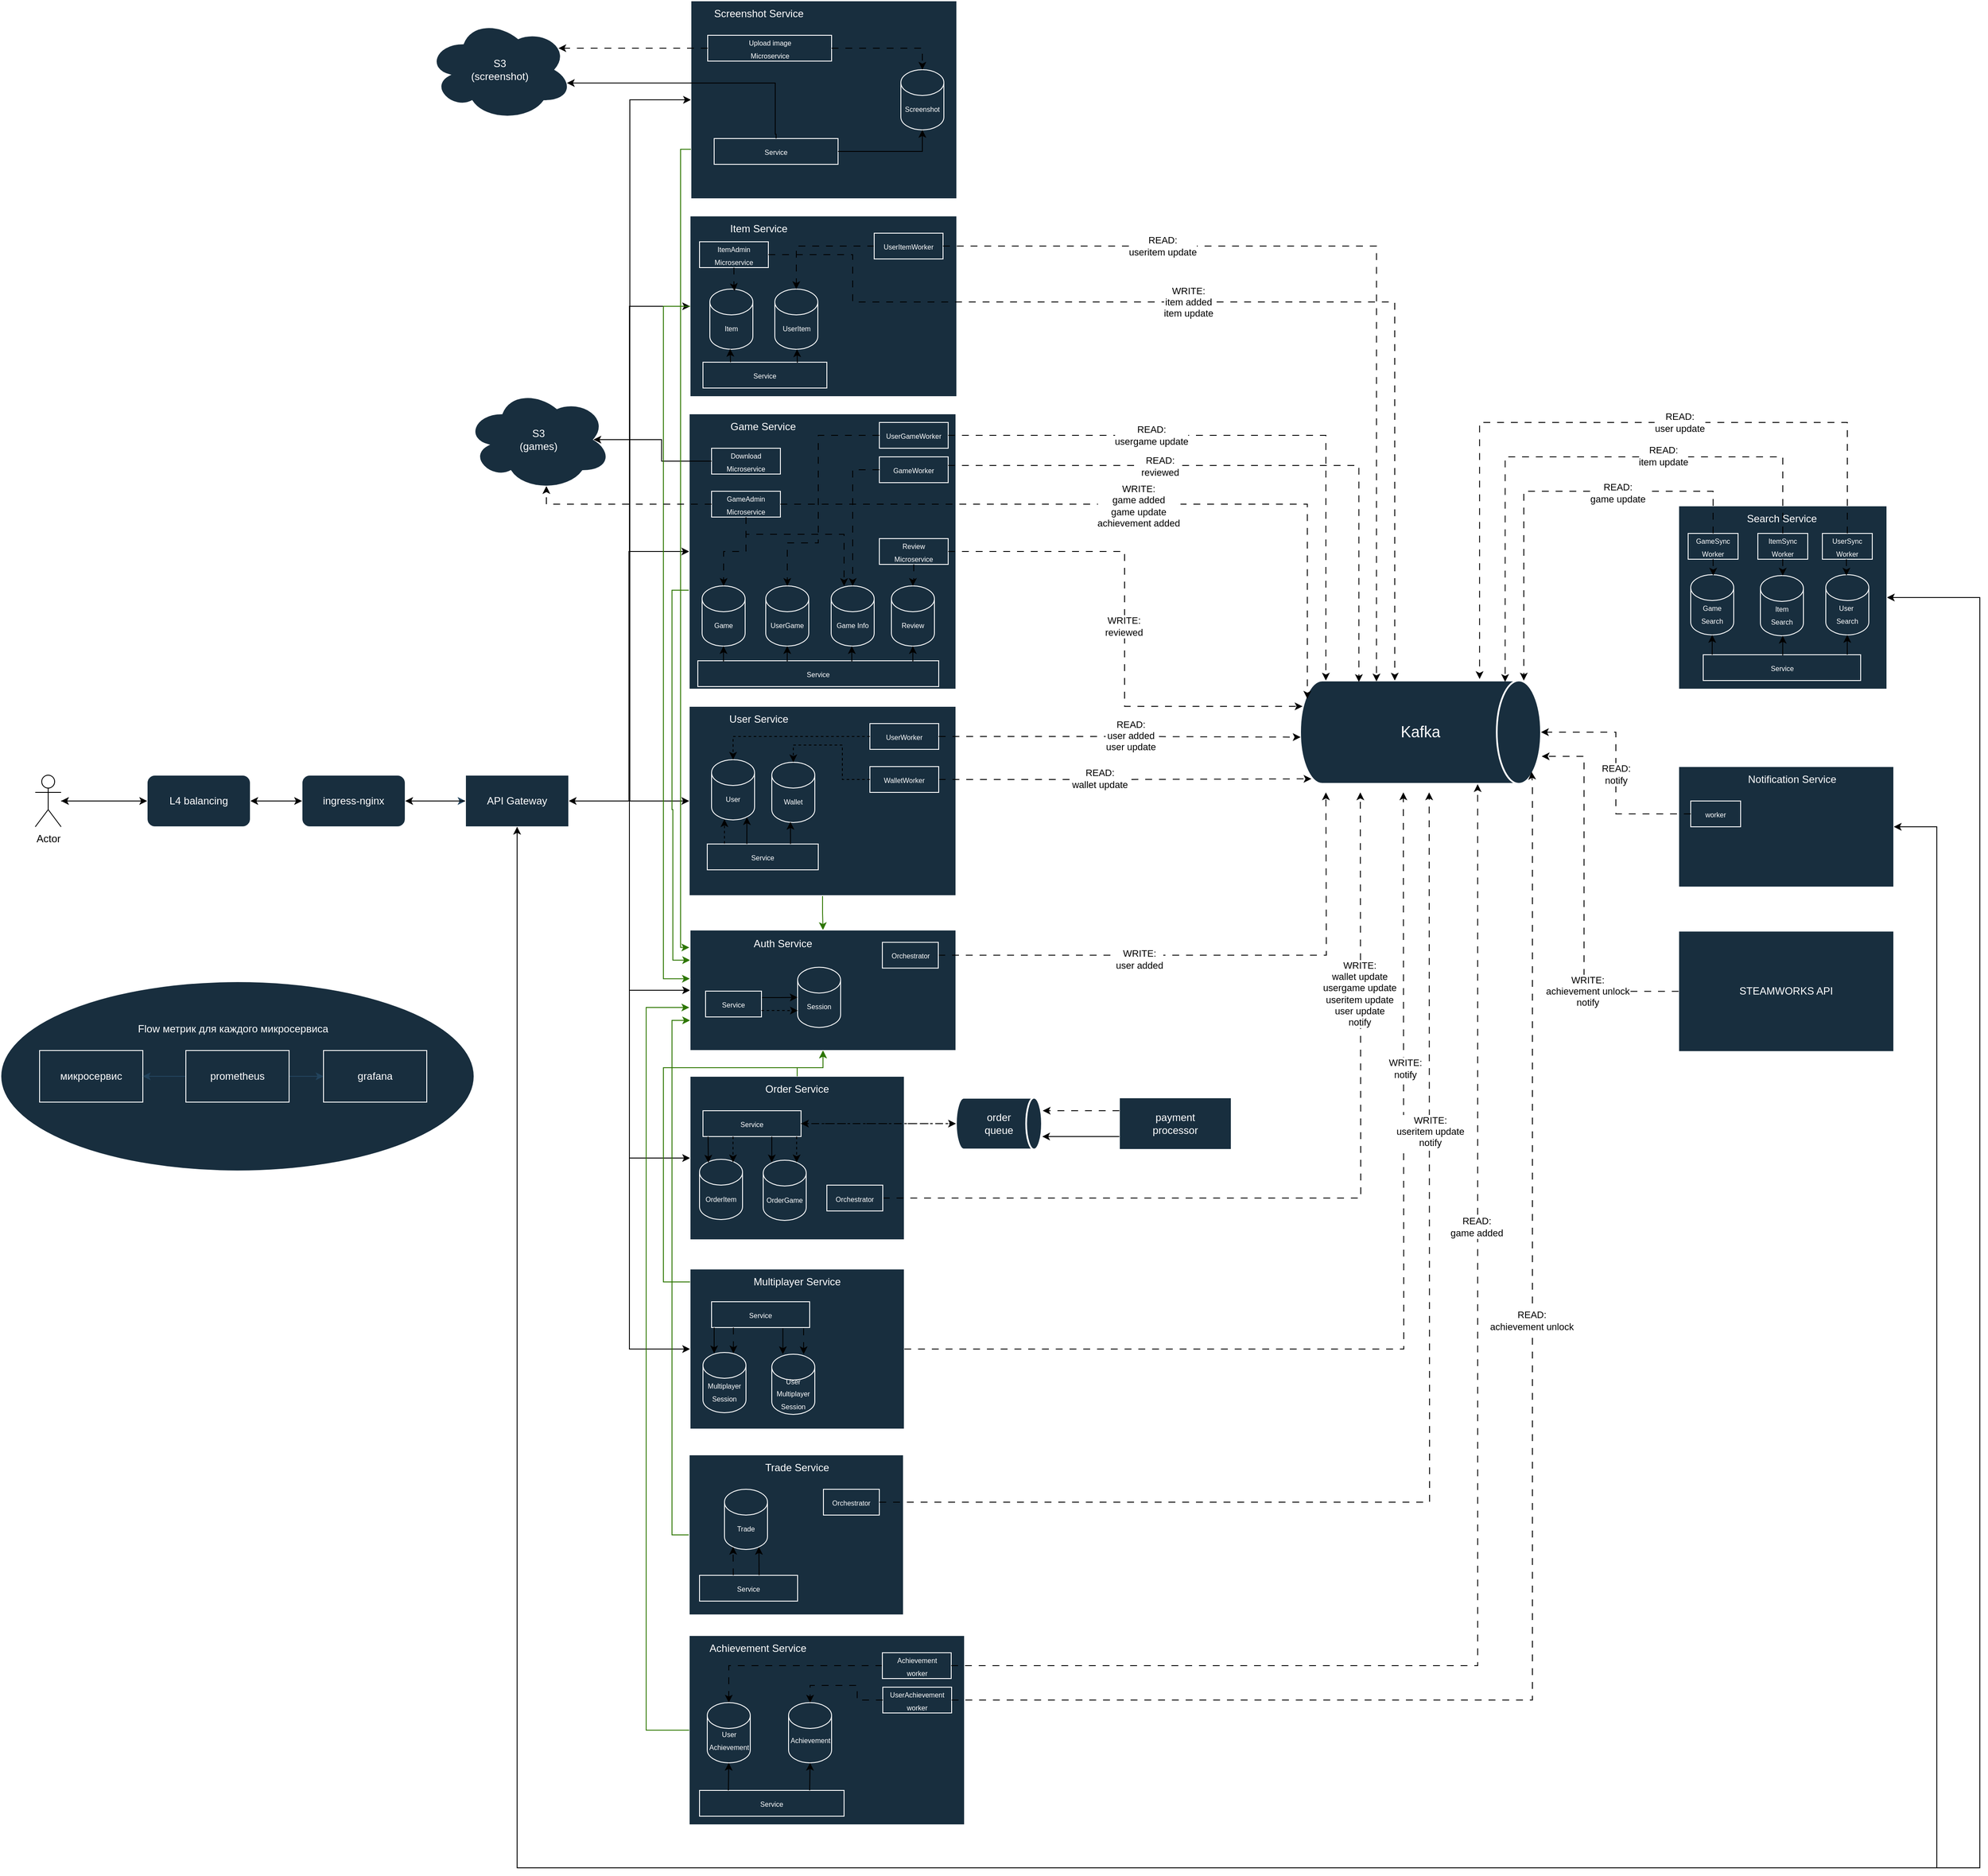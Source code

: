<mxfile version="26.2.13">
  <diagram name="Page-1" id="zRZe9zVDezlclE6qM3xR">
    <mxGraphModel dx="3418" dy="2498" grid="1" gridSize="10" guides="1" tooltips="1" connect="1" arrows="1" fold="1" page="1" pageScale="1" pageWidth="1700" pageHeight="1100" math="0" shadow="0">
      <root>
        <mxCell id="0" />
        <mxCell id="1" parent="0" />
        <mxCell id="In79gU82OMaWVXC0pcwa-130" style="edgeStyle=orthogonalEdgeStyle;rounded=0;orthogonalLoop=1;jettySize=auto;html=1;entryX=0.5;entryY=0;entryDx=0;entryDy=0;fillColor=#60a917;strokeColor=#2D7600;" edge="1" parent="1" source="oB9wCm33StctVlyddSk8-5" target="oB9wCm33StctVlyddSk8-76">
          <mxGeometry relative="1" as="geometry" />
        </mxCell>
        <mxCell id="In79gU82OMaWVXC0pcwa-193" style="edgeStyle=orthogonalEdgeStyle;rounded=0;orthogonalLoop=1;jettySize=auto;html=1;entryX=1;entryY=0.5;entryDx=0;entryDy=0;" edge="1" parent="1" source="oB9wCm33StctVlyddSk8-5" target="oB9wCm33StctVlyddSk8-15">
          <mxGeometry relative="1" as="geometry" />
        </mxCell>
        <mxCell id="oB9wCm33StctVlyddSk8-5" value="" style="rounded=0;whiteSpace=wrap;html=1;labelBackgroundColor=none;fillColor=#182E3E;strokeColor=#FFFFFF;fontColor=#FFFFFF;" parent="1" vertex="1">
          <mxGeometry x="20" y="1000" width="310" height="220" as="geometry" />
        </mxCell>
        <mxCell id="oB9wCm33StctVlyddSk8-6" value="User Service" style="text;html=1;align=center;verticalAlign=middle;whiteSpace=wrap;rounded=0;labelBackgroundColor=none;fontColor=#FFFFFF;" parent="1" vertex="1">
          <mxGeometry x="21" y="1000" width="160" height="30" as="geometry" />
        </mxCell>
        <mxCell id="oB9wCm33StctVlyddSk8-9" value="" style="shape=cylinder3;whiteSpace=wrap;html=1;boundedLbl=1;backgroundOutline=1;size=15;labelBackgroundColor=none;fillColor=#182E3E;strokeColor=#FFFFFF;fontColor=#FFFFFF;" parent="1" vertex="1">
          <mxGeometry x="46" y="1062" width="50" height="70" as="geometry" />
        </mxCell>
        <mxCell id="oB9wCm33StctVlyddSk8-10" value="&lt;div&gt;&lt;font style=&quot;font-size: 8px;&quot;&gt;User&lt;/font&gt;&lt;/div&gt;" style="text;html=1;align=center;verticalAlign=middle;whiteSpace=wrap;rounded=0;labelBackgroundColor=none;fontColor=#FFFFFF;" parent="1" vertex="1">
          <mxGeometry x="41" y="1092" width="60" height="30" as="geometry" />
        </mxCell>
        <mxCell id="oB9wCm33StctVlyddSk8-16" style="edgeStyle=orthogonalEdgeStyle;rounded=0;orthogonalLoop=1;jettySize=auto;html=1;entryX=0;entryY=0.5;entryDx=0;entryDy=0;labelBackgroundColor=none;strokeColor=#23445D;fontColor=default;" parent="1" source="oB9wCm33StctVlyddSk8-14" target="oB9wCm33StctVlyddSk8-15" edge="1">
          <mxGeometry relative="1" as="geometry" />
        </mxCell>
        <mxCell id="In79gU82OMaWVXC0pcwa-196" style="edgeStyle=orthogonalEdgeStyle;rounded=0;orthogonalLoop=1;jettySize=auto;html=1;" edge="1" parent="1" source="oB9wCm33StctVlyddSk8-14">
          <mxGeometry relative="1" as="geometry">
            <mxPoint x="-490" y="1110" as="targetPoint" />
          </mxGeometry>
        </mxCell>
        <mxCell id="oB9wCm33StctVlyddSk8-14" value="ingress-nginx" style="rounded=1;whiteSpace=wrap;html=1;labelBackgroundColor=none;fillColor=#182E3E;strokeColor=#FFFFFF;fontColor=#FFFFFF;" parent="1" vertex="1">
          <mxGeometry x="-430" y="1080" width="120" height="60" as="geometry" />
        </mxCell>
        <mxCell id="In79gU82OMaWVXC0pcwa-15" style="edgeStyle=orthogonalEdgeStyle;rounded=0;orthogonalLoop=1;jettySize=auto;html=1;exitX=1;exitY=0.5;exitDx=0;exitDy=0;entryX=0;entryY=0.5;entryDx=0;entryDy=0;" edge="1" parent="1" source="oB9wCm33StctVlyddSk8-15" target="oB9wCm33StctVlyddSk8-5">
          <mxGeometry relative="1" as="geometry" />
        </mxCell>
        <mxCell id="In79gU82OMaWVXC0pcwa-23" style="edgeStyle=orthogonalEdgeStyle;rounded=0;orthogonalLoop=1;jettySize=auto;html=1;exitX=1;exitY=0.5;exitDx=0;exitDy=0;entryX=0;entryY=0.5;entryDx=0;entryDy=0;" edge="1" parent="1" source="oB9wCm33StctVlyddSk8-15" target="oB9wCm33StctVlyddSk8-76">
          <mxGeometry relative="1" as="geometry" />
        </mxCell>
        <mxCell id="In79gU82OMaWVXC0pcwa-76" style="edgeStyle=orthogonalEdgeStyle;rounded=0;orthogonalLoop=1;jettySize=auto;html=1;exitX=1;exitY=0.5;exitDx=0;exitDy=0;entryX=0;entryY=0.5;entryDx=0;entryDy=0;" edge="1" parent="1" source="oB9wCm33StctVlyddSk8-15" target="oB9wCm33StctVlyddSk8-40">
          <mxGeometry relative="1" as="geometry" />
        </mxCell>
        <mxCell id="In79gU82OMaWVXC0pcwa-84" style="edgeStyle=orthogonalEdgeStyle;rounded=0;orthogonalLoop=1;jettySize=auto;html=1;entryX=0;entryY=0.5;entryDx=0;entryDy=0;" edge="1" parent="1" source="oB9wCm33StctVlyddSk8-15" target="oB9wCm33StctVlyddSk8-103">
          <mxGeometry relative="1" as="geometry" />
        </mxCell>
        <mxCell id="In79gU82OMaWVXC0pcwa-116" style="edgeStyle=orthogonalEdgeStyle;rounded=0;orthogonalLoop=1;jettySize=auto;html=1;entryX=1;entryY=0.5;entryDx=0;entryDy=0;" edge="1" parent="1" source="oB9wCm33StctVlyddSk8-15" target="oB9wCm33StctVlyddSk8-184">
          <mxGeometry relative="1" as="geometry">
            <Array as="points">
              <mxPoint x="-180" y="2350" />
              <mxPoint x="1470" y="2350" />
              <mxPoint x="1470" y="1140" />
            </Array>
          </mxGeometry>
        </mxCell>
        <mxCell id="In79gU82OMaWVXC0pcwa-117" style="edgeStyle=orthogonalEdgeStyle;rounded=0;orthogonalLoop=1;jettySize=auto;html=1;exitX=0.5;exitY=1;exitDx=0;exitDy=0;entryX=1;entryY=0.5;entryDx=0;entryDy=0;" edge="1" parent="1" source="oB9wCm33StctVlyddSk8-15" target="oB9wCm33StctVlyddSk8-22">
          <mxGeometry relative="1" as="geometry">
            <Array as="points">
              <mxPoint x="-180" y="2350" />
              <mxPoint x="1520" y="2350" />
              <mxPoint x="1520" y="873" />
            </Array>
          </mxGeometry>
        </mxCell>
        <mxCell id="In79gU82OMaWVXC0pcwa-195" style="edgeStyle=orthogonalEdgeStyle;rounded=0;orthogonalLoop=1;jettySize=auto;html=1;entryX=1;entryY=0.5;entryDx=0;entryDy=0;" edge="1" parent="1" source="oB9wCm33StctVlyddSk8-15" target="oB9wCm33StctVlyddSk8-14">
          <mxGeometry relative="1" as="geometry" />
        </mxCell>
        <mxCell id="In79gU82OMaWVXC0pcwa-259" style="edgeStyle=orthogonalEdgeStyle;rounded=0;orthogonalLoop=1;jettySize=auto;html=1;entryX=0;entryY=0.5;entryDx=0;entryDy=0;" edge="1" parent="1" source="oB9wCm33StctVlyddSk8-15" target="oB9wCm33StctVlyddSk8-18">
          <mxGeometry relative="1" as="geometry">
            <Array as="points">
              <mxPoint x="-50" y="1110" />
              <mxPoint x="-50" y="820" />
            </Array>
          </mxGeometry>
        </mxCell>
        <mxCell id="In79gU82OMaWVXC0pcwa-260" style="edgeStyle=orthogonalEdgeStyle;rounded=0;orthogonalLoop=1;jettySize=auto;html=1;entryX=0;entryY=0.5;entryDx=0;entryDy=0;" edge="1" parent="1" source="oB9wCm33StctVlyddSk8-15" target="oB9wCm33StctVlyddSk8-26">
          <mxGeometry relative="1" as="geometry" />
        </mxCell>
        <mxCell id="In79gU82OMaWVXC0pcwa-261" style="edgeStyle=orthogonalEdgeStyle;rounded=0;orthogonalLoop=1;jettySize=auto;html=1;exitX=1;exitY=0.5;exitDx=0;exitDy=0;entryX=0;entryY=0.5;entryDx=0;entryDy=0;" edge="1" parent="1" source="oB9wCm33StctVlyddSk8-15" target="oB9wCm33StctVlyddSk8-99">
          <mxGeometry relative="1" as="geometry" />
        </mxCell>
        <mxCell id="oB9wCm33StctVlyddSk8-15" value="API Gateway" style="rounded=0;whiteSpace=wrap;html=1;labelBackgroundColor=none;fillColor=#182E3E;strokeColor=#FFFFFF;fontColor=#FFFFFF;" parent="1" vertex="1">
          <mxGeometry x="-240" y="1080" width="120" height="60" as="geometry" />
        </mxCell>
        <mxCell id="In79gU82OMaWVXC0pcwa-138" style="edgeStyle=orthogonalEdgeStyle;rounded=0;orthogonalLoop=1;jettySize=auto;html=1;entryX=0;entryY=0.25;entryDx=0;entryDy=0;fillColor=#60a917;strokeColor=#2D7600;" edge="1" parent="1" source="oB9wCm33StctVlyddSk8-18" target="oB9wCm33StctVlyddSk8-76">
          <mxGeometry relative="1" as="geometry">
            <Array as="points">
              <mxPoint y="865" />
              <mxPoint y="1120" />
              <mxPoint x="1" y="1120" />
              <mxPoint x="1" y="1295" />
            </Array>
          </mxGeometry>
        </mxCell>
        <mxCell id="oB9wCm33StctVlyddSk8-18" value="" style="rounded=0;whiteSpace=wrap;html=1;labelBackgroundColor=none;fillColor=#182E3E;strokeColor=#FFFFFF;fontColor=#FFFFFF;" parent="1" vertex="1">
          <mxGeometry x="20" y="660" width="310" height="320" as="geometry" />
        </mxCell>
        <mxCell id="oB9wCm33StctVlyddSk8-19" value="Game Service" style="text;html=1;align=center;verticalAlign=middle;whiteSpace=wrap;rounded=0;labelBackgroundColor=none;fontColor=#FFFFFF;" parent="1" vertex="1">
          <mxGeometry x="20.5" y="660" width="170" height="30" as="geometry" />
        </mxCell>
        <mxCell id="oB9wCm33StctVlyddSk8-20" value="" style="shape=cylinder3;whiteSpace=wrap;html=1;boundedLbl=1;backgroundOutline=1;size=15;labelBackgroundColor=none;fillColor=#182E3E;strokeColor=#FFFFFF;fontColor=#FFFFFF;" parent="1" vertex="1">
          <mxGeometry x="35" y="860" width="50" height="70" as="geometry" />
        </mxCell>
        <mxCell id="oB9wCm33StctVlyddSk8-21" value="&lt;div&gt;&lt;font style=&quot;font-size: 8px;&quot;&gt;Game&lt;/font&gt;&lt;/div&gt;" style="text;html=1;align=center;verticalAlign=middle;whiteSpace=wrap;rounded=0;labelBackgroundColor=none;fontColor=#FFFFFF;" parent="1" vertex="1">
          <mxGeometry x="30" y="890" width="60" height="30" as="geometry" />
        </mxCell>
        <mxCell id="oB9wCm33StctVlyddSk8-22" value="" style="rounded=0;whiteSpace=wrap;html=1;labelBackgroundColor=none;fillColor=#182E3E;strokeColor=#FFFFFF;fontColor=#FFFFFF;" parent="1" vertex="1">
          <mxGeometry x="1170" y="767" width="242" height="213" as="geometry" />
        </mxCell>
        <mxCell id="oB9wCm33StctVlyddSk8-23" value="Search Service" style="text;html=1;align=center;verticalAlign=middle;whiteSpace=wrap;rounded=0;labelBackgroundColor=none;fontColor=#FFFFFF;" parent="1" vertex="1">
          <mxGeometry x="1210" y="767" width="160" height="30" as="geometry" />
        </mxCell>
        <mxCell id="oB9wCm33StctVlyddSk8-26" value="" style="rounded=0;whiteSpace=wrap;html=1;labelBackgroundColor=none;fillColor=#182E3E;strokeColor=#FFFFFF;fontColor=#FFFFFF;" parent="1" vertex="1">
          <mxGeometry x="21" y="430" width="310" height="210" as="geometry" />
        </mxCell>
        <mxCell id="oB9wCm33StctVlyddSk8-27" value="Item Service" style="text;html=1;align=center;verticalAlign=middle;whiteSpace=wrap;rounded=0;labelBackgroundColor=none;fontColor=#FFFFFF;" parent="1" vertex="1">
          <mxGeometry x="21" y="430" width="160" height="30" as="geometry" />
        </mxCell>
        <mxCell id="oB9wCm33StctVlyddSk8-28" value="" style="shape=cylinder3;whiteSpace=wrap;html=1;boundedLbl=1;backgroundOutline=1;size=15;labelBackgroundColor=none;fillColor=#182E3E;strokeColor=#FFFFFF;fontColor=#FFFFFF;" parent="1" vertex="1">
          <mxGeometry x="44" y="515" width="50" height="70" as="geometry" />
        </mxCell>
        <mxCell id="oB9wCm33StctVlyddSk8-29" value="&lt;div&gt;&lt;font style=&quot;font-size: 8px;&quot;&gt;Item&lt;/font&gt;&lt;/div&gt;" style="text;html=1;align=center;verticalAlign=middle;whiteSpace=wrap;rounded=0;labelBackgroundColor=none;fontColor=#FFFFFF;" parent="1" vertex="1">
          <mxGeometry x="39" y="545" width="60" height="30" as="geometry" />
        </mxCell>
        <mxCell id="oB9wCm33StctVlyddSk8-34" value="" style="shape=cylinder3;whiteSpace=wrap;html=1;boundedLbl=1;backgroundOutline=1;size=15;labelBackgroundColor=none;fillColor=#182E3E;strokeColor=#FFFFFF;fontColor=#FFFFFF;" parent="1" vertex="1">
          <mxGeometry x="185" y="860" width="50" height="70" as="geometry" />
        </mxCell>
        <mxCell id="oB9wCm33StctVlyddSk8-35" value="&lt;div&gt;&lt;font style=&quot;font-size: 8px;&quot;&gt;Game Info&lt;/font&gt;&lt;/div&gt;" style="text;html=1;align=center;verticalAlign=middle;whiteSpace=wrap;rounded=0;labelBackgroundColor=none;fontColor=#FFFFFF;" parent="1" vertex="1">
          <mxGeometry x="180" y="890" width="60" height="30" as="geometry" />
        </mxCell>
        <mxCell id="oB9wCm33StctVlyddSk8-36" value="" style="rounded=0;whiteSpace=wrap;html=1;labelBackgroundColor=none;fillColor=#182E3E;strokeColor=#FFFFFF;fontColor=#FFFFFF;" parent="1" vertex="1">
          <mxGeometry x="20" y="2080" width="320" height="220" as="geometry" />
        </mxCell>
        <mxCell id="oB9wCm33StctVlyddSk8-37" value="Achievement Service" style="text;html=1;align=center;verticalAlign=middle;whiteSpace=wrap;rounded=0;labelBackgroundColor=none;fontColor=#FFFFFF;" parent="1" vertex="1">
          <mxGeometry x="20" y="2080" width="160" height="30" as="geometry" />
        </mxCell>
        <mxCell id="oB9wCm33StctVlyddSk8-40" value="" style="rounded=0;whiteSpace=wrap;html=1;labelBackgroundColor=none;fillColor=#182E3E;strokeColor=#FFFFFF;fontColor=#FFFFFF;" parent="1" vertex="1">
          <mxGeometry x="21" y="1430" width="249" height="190" as="geometry" />
        </mxCell>
        <mxCell id="In79gU82OMaWVXC0pcwa-128" style="edgeStyle=orthogonalEdgeStyle;rounded=0;orthogonalLoop=1;jettySize=auto;html=1;entryX=0.5;entryY=1;entryDx=0;entryDy=0;fillColor=#60a917;strokeColor=#2D7600;" edge="1" parent="1" source="oB9wCm33StctVlyddSk8-41" target="oB9wCm33StctVlyddSk8-76">
          <mxGeometry relative="1" as="geometry">
            <Array as="points">
              <mxPoint x="146" y="1420" />
              <mxPoint x="176" y="1420" />
            </Array>
          </mxGeometry>
        </mxCell>
        <mxCell id="oB9wCm33StctVlyddSk8-41" value="Order Service" style="text;html=1;align=center;verticalAlign=middle;whiteSpace=wrap;rounded=0;labelBackgroundColor=none;fontColor=#FFFFFF;" parent="1" vertex="1">
          <mxGeometry x="21" y="1430" width="249" height="30" as="geometry" />
        </mxCell>
        <mxCell id="oB9wCm33StctVlyddSk8-42" value="" style="shape=cylinder3;whiteSpace=wrap;html=1;boundedLbl=1;backgroundOutline=1;size=15;labelBackgroundColor=none;fillColor=#182E3E;strokeColor=#FFFFFF;fontColor=#FFFFFF;" parent="1" vertex="1">
          <mxGeometry x="32" y="1526.5" width="50" height="70" as="geometry" />
        </mxCell>
        <mxCell id="oB9wCm33StctVlyddSk8-43" value="&lt;div&gt;&lt;font style=&quot;font-size: 8px;&quot;&gt;OrderItem&lt;/font&gt;&lt;/div&gt;" style="text;html=1;align=center;verticalAlign=middle;whiteSpace=wrap;rounded=0;labelBackgroundColor=none;fontColor=#FFFFFF;" parent="1" vertex="1">
          <mxGeometry x="27" y="1556.5" width="60" height="30" as="geometry" />
        </mxCell>
        <mxCell id="oB9wCm33StctVlyddSk8-47" value="" style="shape=cylinder3;whiteSpace=wrap;html=1;boundedLbl=1;backgroundOutline=1;size=15;labelBackgroundColor=none;fillColor=#182E3E;strokeColor=#FFFFFF;fontColor=#FFFFFF;" parent="1" vertex="1">
          <mxGeometry x="106" y="1527.5" width="50" height="70" as="geometry" />
        </mxCell>
        <mxCell id="oB9wCm33StctVlyddSk8-48" value="&lt;div&gt;&lt;font style=&quot;font-size: 8px;&quot;&gt;OrderGame&lt;/font&gt;&lt;/div&gt;" style="text;html=1;align=center;verticalAlign=middle;whiteSpace=wrap;rounded=0;labelBackgroundColor=none;fontColor=#FFFFFF;" parent="1" vertex="1">
          <mxGeometry x="101" y="1557.5" width="60" height="30" as="geometry" />
        </mxCell>
        <mxCell id="oB9wCm33StctVlyddSk8-58" value="" style="shape=cylinder3;whiteSpace=wrap;html=1;boundedLbl=1;backgroundOutline=1;size=15;labelBackgroundColor=none;fillColor=#182E3E;strokeColor=#FFFFFF;fontColor=#FFFFFF;" parent="1" vertex="1">
          <mxGeometry x="1184" y="847" width="50" height="70" as="geometry" />
        </mxCell>
        <mxCell id="oB9wCm33StctVlyddSk8-59" value="&lt;div&gt;&lt;font style=&quot;font-size: 8px;&quot;&gt;Game&lt;/font&gt;&lt;/div&gt;&lt;div&gt;&lt;font style=&quot;font-size: 8px;&quot;&gt;Search&lt;/font&gt;&lt;/div&gt;" style="text;html=1;align=center;verticalAlign=middle;whiteSpace=wrap;rounded=0;labelBackgroundColor=none;fontColor=#FFFFFF;" parent="1" vertex="1">
          <mxGeometry x="1179" y="877" width="60" height="30" as="geometry" />
        </mxCell>
        <mxCell id="oB9wCm33StctVlyddSk8-60" value="" style="shape=cylinder3;whiteSpace=wrap;html=1;boundedLbl=1;backgroundOutline=1;size=15;labelBackgroundColor=none;fillColor=#182E3E;strokeColor=#FFFFFF;fontColor=#FFFFFF;" parent="1" vertex="1">
          <mxGeometry x="1265" y="848" width="50" height="70" as="geometry" />
        </mxCell>
        <mxCell id="oB9wCm33StctVlyddSk8-61" value="&lt;div&gt;&lt;font style=&quot;font-size: 8px;&quot;&gt;Item&lt;/font&gt;&lt;/div&gt;&lt;div&gt;&lt;font style=&quot;font-size: 8px;&quot;&gt;Search&lt;/font&gt;&lt;/div&gt;" style="text;html=1;align=center;verticalAlign=middle;whiteSpace=wrap;rounded=0;labelBackgroundColor=none;fontColor=#FFFFFF;" parent="1" vertex="1">
          <mxGeometry x="1260" y="878" width="60" height="30" as="geometry" />
        </mxCell>
        <mxCell id="oB9wCm33StctVlyddSk8-63" value="&lt;div&gt;&lt;font style=&quot;font-size: 8px;&quot;&gt;User&amp;nbsp;&lt;/font&gt;&lt;/div&gt;&lt;div&gt;&lt;font style=&quot;font-size: 8px;&quot;&gt;Search&lt;/font&gt;&lt;/div&gt;" style="text;html=1;align=center;verticalAlign=middle;whiteSpace=wrap;rounded=0;labelBackgroundColor=none;fontColor=#FFFFFF;" parent="1" vertex="1">
          <mxGeometry x="1335" y="879" width="60" height="30" as="geometry" />
        </mxCell>
        <mxCell id="oB9wCm33StctVlyddSk8-64" value="" style="shape=cylinder3;whiteSpace=wrap;html=1;boundedLbl=1;backgroundOutline=1;size=15;labelBackgroundColor=none;fillColor=#182E3E;strokeColor=#FFFFFF;fontColor=#FFFFFF;" parent="1" vertex="1">
          <mxGeometry x="119.5" y="515" width="50" height="70" as="geometry" />
        </mxCell>
        <mxCell id="oB9wCm33StctVlyddSk8-65" value="&lt;div&gt;&lt;font style=&quot;font-size: 8px;&quot;&gt;UserItem&lt;/font&gt;&lt;/div&gt;" style="text;html=1;align=center;verticalAlign=middle;whiteSpace=wrap;rounded=0;labelBackgroundColor=none;fontColor=#FFFFFF;" parent="1" vertex="1">
          <mxGeometry x="114.5" y="545" width="60" height="30" as="geometry" />
        </mxCell>
        <mxCell id="oB9wCm33StctVlyddSk8-70" value="" style="shape=cylinder3;whiteSpace=wrap;html=1;boundedLbl=1;backgroundOutline=1;size=15;labelBackgroundColor=none;fillColor=#182E3E;strokeColor=#FFFFFF;fontColor=#FFFFFF;" parent="1" vertex="1">
          <mxGeometry x="116" y="1065" width="50" height="70" as="geometry" />
        </mxCell>
        <mxCell id="oB9wCm33StctVlyddSk8-71" value="&lt;div&gt;&lt;font style=&quot;font-size: 8px;&quot;&gt;Wallet&lt;/font&gt;&lt;/div&gt;" style="text;html=1;align=center;verticalAlign=middle;whiteSpace=wrap;rounded=0;labelBackgroundColor=none;fontColor=#FFFFFF;" parent="1" vertex="1">
          <mxGeometry x="111" y="1095" width="60" height="30" as="geometry" />
        </mxCell>
        <mxCell id="oB9wCm33StctVlyddSk8-74" value="" style="shape=cylinder3;whiteSpace=wrap;html=1;boundedLbl=1;backgroundOutline=1;size=15;labelBackgroundColor=none;fillColor=#182E3E;strokeColor=#FFFFFF;fontColor=#FFFFFF;" parent="1" vertex="1">
          <mxGeometry x="109" y="860" width="50" height="70" as="geometry" />
        </mxCell>
        <mxCell id="oB9wCm33StctVlyddSk8-75" value="&lt;div&gt;&lt;font style=&quot;font-size: 8px;&quot;&gt;UserGame&lt;/font&gt;&lt;/div&gt;" style="text;html=1;align=center;verticalAlign=middle;whiteSpace=wrap;rounded=0;labelBackgroundColor=none;fontColor=#FFFFFF;" parent="1" vertex="1">
          <mxGeometry x="104" y="890" width="60" height="30" as="geometry" />
        </mxCell>
        <mxCell id="oB9wCm33StctVlyddSk8-76" value="" style="rounded=0;whiteSpace=wrap;html=1;labelBackgroundColor=none;fillColor=#182E3E;strokeColor=#FFFFFF;fontColor=#FFFFFF;" parent="1" vertex="1">
          <mxGeometry x="21" y="1260" width="309" height="140" as="geometry" />
        </mxCell>
        <mxCell id="oB9wCm33StctVlyddSk8-78" value="" style="shape=cylinder3;whiteSpace=wrap;html=1;boundedLbl=1;backgroundOutline=1;size=15;labelBackgroundColor=none;fillColor=#182E3E;strokeColor=#FFFFFF;fontColor=#FFFFFF;" parent="1" vertex="1">
          <mxGeometry x="146" y="1303.25" width="50" height="70" as="geometry" />
        </mxCell>
        <mxCell id="oB9wCm33StctVlyddSk8-79" value="&lt;div&gt;&lt;font style=&quot;font-size: 8px;&quot;&gt;Session&lt;/font&gt;&lt;/div&gt;" style="text;html=1;align=center;verticalAlign=middle;whiteSpace=wrap;rounded=0;labelBackgroundColor=none;fontColor=#FFFFFF;" parent="1" vertex="1">
          <mxGeometry x="141" y="1333.25" width="60" height="30" as="geometry" />
        </mxCell>
        <mxCell id="oB9wCm33StctVlyddSk8-82" value="Auth Service" style="text;html=1;align=center;verticalAlign=middle;whiteSpace=wrap;rounded=0;labelBackgroundColor=none;fontColor=#FFFFFF;" parent="1" vertex="1">
          <mxGeometry x="49" y="1261.25" width="160" height="30" as="geometry" />
        </mxCell>
        <mxCell id="oB9wCm33StctVlyddSk8-99" value="" style="rounded=0;whiteSpace=wrap;html=1;labelBackgroundColor=none;fillColor=#182E3E;strokeColor=#FFFFFF;fontColor=#FFFFFF;" parent="1" vertex="1">
          <mxGeometry x="22" y="180" width="309" height="230" as="geometry" />
        </mxCell>
        <mxCell id="oB9wCm33StctVlyddSk8-100" value="Screenshot Service" style="text;html=1;align=center;verticalAlign=middle;whiteSpace=wrap;rounded=0;labelBackgroundColor=none;fontColor=#FFFFFF;" parent="1" vertex="1">
          <mxGeometry x="21" y="180" width="160" height="30" as="geometry" />
        </mxCell>
        <mxCell id="oB9wCm33StctVlyddSk8-97" value="" style="shape=cylinder3;whiteSpace=wrap;html=1;boundedLbl=1;backgroundOutline=1;size=15;labelBackgroundColor=none;fillColor=#182E3E;strokeColor=#FFFFFF;fontColor=#FFFFFF;" parent="1" vertex="1">
          <mxGeometry x="266" y="260" width="50" height="70" as="geometry" />
        </mxCell>
        <mxCell id="oB9wCm33StctVlyddSk8-98" value="&lt;div&gt;&lt;font style=&quot;font-size: 8px;&quot;&gt;Screenshot&lt;/font&gt;&lt;/div&gt;" style="text;html=1;align=center;verticalAlign=middle;whiteSpace=wrap;rounded=0;labelBackgroundColor=none;fontColor=#FFFFFF;" parent="1" vertex="1">
          <mxGeometry x="261" y="290" width="60" height="30" as="geometry" />
        </mxCell>
        <mxCell id="oB9wCm33StctVlyddSk8-103" value="" style="rounded=0;whiteSpace=wrap;html=1;labelBackgroundColor=none;fillColor=#182E3E;strokeColor=#FFFFFF;fontColor=#FFFFFF;" parent="1" vertex="1">
          <mxGeometry x="21" y="1654" width="249" height="186" as="geometry" />
        </mxCell>
        <mxCell id="oB9wCm33StctVlyddSk8-104" value="" style="shape=cylinder3;whiteSpace=wrap;html=1;boundedLbl=1;backgroundOutline=1;size=15;labelBackgroundColor=none;fillColor=#182E3E;strokeColor=#FFFFFF;fontColor=#FFFFFF;" parent="1" vertex="1">
          <mxGeometry x="36" y="1751" width="50" height="70" as="geometry" />
        </mxCell>
        <mxCell id="oB9wCm33StctVlyddSk8-105" value="&lt;div&gt;&lt;font style=&quot;font-size: 8px;&quot;&gt;Multiplayer&lt;/font&gt;&lt;/div&gt;&lt;div&gt;&lt;font style=&quot;font-size: 8px;&quot;&gt;Session&lt;/font&gt;&lt;/div&gt;" style="text;html=1;align=center;verticalAlign=middle;whiteSpace=wrap;rounded=0;labelBackgroundColor=none;fontColor=#FFFFFF;" parent="1" vertex="1">
          <mxGeometry x="31" y="1781" width="60" height="30" as="geometry" />
        </mxCell>
        <mxCell id="In79gU82OMaWVXC0pcwa-129" style="edgeStyle=orthogonalEdgeStyle;rounded=0;orthogonalLoop=1;jettySize=auto;html=1;entryX=0.5;entryY=1;entryDx=0;entryDy=0;fillColor=#60a917;strokeColor=#2D7600;" edge="1" parent="1" source="oB9wCm33StctVlyddSk8-106" target="oB9wCm33StctVlyddSk8-76">
          <mxGeometry relative="1" as="geometry">
            <Array as="points">
              <mxPoint x="-10" y="1669" />
              <mxPoint x="-10" y="1420" />
              <mxPoint x="176" y="1420" />
            </Array>
          </mxGeometry>
        </mxCell>
        <mxCell id="oB9wCm33StctVlyddSk8-106" value="Multiplayer Service" style="text;html=1;align=center;verticalAlign=middle;whiteSpace=wrap;rounded=0;labelBackgroundColor=none;fontColor=#FFFFFF;" parent="1" vertex="1">
          <mxGeometry x="21" y="1654" width="249" height="30" as="geometry" />
        </mxCell>
        <mxCell id="oB9wCm33StctVlyddSk8-107" value="" style="shape=cylinder3;whiteSpace=wrap;html=1;boundedLbl=1;backgroundOutline=1;size=15;labelBackgroundColor=none;fillColor=#182E3E;strokeColor=#FFFFFF;fontColor=#FFFFFF;" parent="1" vertex="1">
          <mxGeometry x="116" y="1753" width="50" height="70" as="geometry" />
        </mxCell>
        <mxCell id="oB9wCm33StctVlyddSk8-108" value="&lt;div&gt;&lt;font style=&quot;font-size: 8px;&quot;&gt;User&lt;/font&gt;&lt;/div&gt;&lt;div&gt;&lt;font style=&quot;font-size: 8px;&quot;&gt;Multiplayer&lt;/font&gt;&lt;/div&gt;&lt;div&gt;&lt;font style=&quot;font-size: 8px;&quot;&gt;Session&lt;/font&gt;&lt;/div&gt;" style="text;html=1;align=center;verticalAlign=middle;whiteSpace=wrap;rounded=0;labelBackgroundColor=none;fontColor=#FFFFFF;" parent="1" vertex="1">
          <mxGeometry x="111" y="1783" width="60" height="30" as="geometry" />
        </mxCell>
        <mxCell id="In79gU82OMaWVXC0pcwa-71" style="edgeStyle=orthogonalEdgeStyle;rounded=0;orthogonalLoop=1;jettySize=auto;html=1;dashed=1;dashPattern=8 8;" edge="1" parent="1" source="oB9wCm33StctVlyddSk8-150" target="In79gU82OMaWVXC0pcwa-51">
          <mxGeometry relative="1" as="geometry" />
        </mxCell>
        <mxCell id="oB9wCm33StctVlyddSk8-150" value="&lt;div&gt;order&lt;/div&gt;&lt;div&gt;queue&lt;/div&gt;" style="strokeWidth=2;html=1;shape=mxgraph.flowchart.direct_data;whiteSpace=wrap;labelBackgroundColor=none;fillColor=#182E3E;strokeColor=#FFFFFF;fontColor=#FFFFFF;" parent="1" vertex="1">
          <mxGeometry x="330" y="1455" width="100" height="60" as="geometry" />
        </mxCell>
        <mxCell id="oB9wCm33StctVlyddSk8-151" value="&lt;div&gt;payment&lt;/div&gt;&lt;div&gt;processor&lt;/div&gt;" style="rounded=0;whiteSpace=wrap;html=1;labelBackgroundColor=none;fillColor=#182E3E;strokeColor=#FFFFFF;fontColor=#FFFFFF;" parent="1" vertex="1">
          <mxGeometry x="520" y="1455" width="130" height="60" as="geometry" />
        </mxCell>
        <mxCell id="oB9wCm33StctVlyddSk8-167" value="&lt;div&gt;S3&lt;/div&gt;&lt;div&gt;(games)&lt;/div&gt;" style="ellipse;shape=cloud;whiteSpace=wrap;html=1;labelBackgroundColor=none;fillColor=#182E3E;strokeColor=#FFFFFF;fontColor=#FFFFFF;" parent="1" vertex="1">
          <mxGeometry x="-240" y="630" width="170" height="120" as="geometry" />
        </mxCell>
        <mxCell id="oB9wCm33StctVlyddSk8-179" value="" style="ellipse;whiteSpace=wrap;html=1;labelBackgroundColor=none;fillColor=#182E3E;strokeColor=#FFFFFF;fontColor=#FFFFFF;" parent="1" vertex="1">
          <mxGeometry x="-780" y="1320" width="550" height="220" as="geometry" />
        </mxCell>
        <mxCell id="oB9wCm33StctVlyddSk8-169" value="Flow метрик для каждого микросервиса" style="text;html=1;align=center;verticalAlign=middle;whiteSpace=wrap;rounded=0;labelBackgroundColor=none;fontColor=#FFFFFF;" parent="1" vertex="1">
          <mxGeometry x="-665" y="1350" width="310" height="50" as="geometry" />
        </mxCell>
        <mxCell id="oB9wCm33StctVlyddSk8-174" value="микросервис" style="rounded=0;whiteSpace=wrap;html=1;labelBackgroundColor=none;fillColor=#182E3E;strokeColor=#FFFFFF;fontColor=#FFFFFF;" parent="1" vertex="1">
          <mxGeometry x="-735" y="1400" width="120" height="60" as="geometry" />
        </mxCell>
        <mxCell id="oB9wCm33StctVlyddSk8-177" style="edgeStyle=orthogonalEdgeStyle;rounded=0;orthogonalLoop=1;jettySize=auto;html=1;exitX=1;exitY=0.5;exitDx=0;exitDy=0;entryX=0;entryY=0.5;entryDx=0;entryDy=0;labelBackgroundColor=none;strokeColor=#23445D;fontColor=default;" parent="1" source="oB9wCm33StctVlyddSk8-175" target="oB9wCm33StctVlyddSk8-176" edge="1">
          <mxGeometry relative="1" as="geometry" />
        </mxCell>
        <mxCell id="oB9wCm33StctVlyddSk8-178" style="edgeStyle=orthogonalEdgeStyle;rounded=0;orthogonalLoop=1;jettySize=auto;html=1;entryX=1;entryY=0.5;entryDx=0;entryDy=0;labelBackgroundColor=none;strokeColor=#23445D;fontColor=default;" parent="1" source="oB9wCm33StctVlyddSk8-175" target="oB9wCm33StctVlyddSk8-174" edge="1">
          <mxGeometry relative="1" as="geometry" />
        </mxCell>
        <mxCell id="oB9wCm33StctVlyddSk8-175" value="prometheus" style="rounded=0;whiteSpace=wrap;html=1;labelBackgroundColor=none;fillColor=#182E3E;strokeColor=#FFFFFF;fontColor=#FFFFFF;" parent="1" vertex="1">
          <mxGeometry x="-565" y="1400" width="120" height="60" as="geometry" />
        </mxCell>
        <mxCell id="oB9wCm33StctVlyddSk8-176" value="grafana" style="rounded=0;whiteSpace=wrap;html=1;labelBackgroundColor=none;fillColor=#182E3E;strokeColor=#FFFFFF;fontColor=#FFFFFF;" parent="1" vertex="1">
          <mxGeometry x="-405" y="1400" width="120" height="60" as="geometry" />
        </mxCell>
        <mxCell id="In79gU82OMaWVXC0pcwa-194" style="edgeStyle=orthogonalEdgeStyle;rounded=0;orthogonalLoop=1;jettySize=auto;html=1;entryX=0.5;entryY=1;entryDx=0;entryDy=0;" edge="1" parent="1" source="oB9wCm33StctVlyddSk8-184" target="oB9wCm33StctVlyddSk8-15">
          <mxGeometry relative="1" as="geometry">
            <Array as="points">
              <mxPoint x="1470" y="1140" />
              <mxPoint x="1470" y="2350" />
              <mxPoint x="-180" y="2350" />
            </Array>
          </mxGeometry>
        </mxCell>
        <mxCell id="oB9wCm33StctVlyddSk8-184" value="" style="rounded=0;whiteSpace=wrap;html=1;labelBackgroundColor=none;fillColor=#182E3E;strokeColor=#FFFFFF;fontColor=#FFFFFF;" parent="1" vertex="1">
          <mxGeometry x="1170" y="1070" width="250" height="140" as="geometry" />
        </mxCell>
        <mxCell id="oB9wCm33StctVlyddSk8-207" value="" style="shape=cylinder3;whiteSpace=wrap;html=1;boundedLbl=1;backgroundOutline=1;size=15;labelBackgroundColor=none;fillColor=#182E3E;strokeColor=#FFFFFF;fontColor=#FFFFFF;" parent="1" vertex="1">
          <mxGeometry x="255" y="860" width="50" height="70" as="geometry" />
        </mxCell>
        <mxCell id="oB9wCm33StctVlyddSk8-208" value="&lt;div&gt;&lt;font style=&quot;font-size: 8px;&quot;&gt;Review&lt;/font&gt;&lt;/div&gt;" style="text;html=1;align=center;verticalAlign=middle;whiteSpace=wrap;rounded=0;labelBackgroundColor=none;fontColor=#FFFFFF;" parent="1" vertex="1">
          <mxGeometry x="250" y="890" width="60" height="30" as="geometry" />
        </mxCell>
        <mxCell id="In79gU82OMaWVXC0pcwa-190" style="edgeStyle=orthogonalEdgeStyle;rounded=0;orthogonalLoop=1;jettySize=auto;html=1;entryX=0;entryY=0.5;entryDx=0;entryDy=0;" edge="1" parent="1" source="In79gU82OMaWVXC0pcwa-13" target="In79gU82OMaWVXC0pcwa-187">
          <mxGeometry relative="1" as="geometry" />
        </mxCell>
        <mxCell id="In79gU82OMaWVXC0pcwa-13" value="Actor" style="shape=umlActor;verticalLabelPosition=bottom;verticalAlign=top;html=1;outlineConnect=0;" vertex="1" parent="1">
          <mxGeometry x="-740" y="1080" width="30" height="60" as="geometry" />
        </mxCell>
        <mxCell id="In79gU82OMaWVXC0pcwa-17" value="&lt;div&gt;&lt;font style=&quot;font-size: 8px;&quot;&gt;Service&lt;/font&gt;&lt;/div&gt;" style="rounded=0;whiteSpace=wrap;html=1;labelBackgroundColor=none;fillColor=#182E3E;strokeColor=#FFFFFF;fontColor=#FFFFFF;" vertex="1" parent="1">
          <mxGeometry x="41" y="1160" width="129" height="30" as="geometry" />
        </mxCell>
        <mxCell id="In79gU82OMaWVXC0pcwa-22" style="edgeStyle=orthogonalEdgeStyle;rounded=0;orthogonalLoop=1;jettySize=auto;html=1;exitX=1;exitY=0.25;exitDx=0;exitDy=0;entryX=0;entryY=0.5;entryDx=0;entryDy=0;entryPerimeter=0;" edge="1" parent="1" source="In79gU82OMaWVXC0pcwa-20" target="oB9wCm33StctVlyddSk8-78">
          <mxGeometry relative="1" as="geometry" />
        </mxCell>
        <mxCell id="In79gU82OMaWVXC0pcwa-20" value="&lt;div&gt;&lt;font style=&quot;font-size: 8px;&quot;&gt;Service&lt;/font&gt;&lt;/div&gt;" style="rounded=0;whiteSpace=wrap;html=1;labelBackgroundColor=none;fillColor=#182E3E;strokeColor=#FFFFFF;fontColor=#FFFFFF;" vertex="1" parent="1">
          <mxGeometry x="39" y="1331" width="65" height="30" as="geometry" />
        </mxCell>
        <mxCell id="In79gU82OMaWVXC0pcwa-21" style="edgeStyle=orthogonalEdgeStyle;rounded=0;orthogonalLoop=1;jettySize=auto;html=1;dashed=1;exitX=1;exitY=0.75;exitDx=0;exitDy=0;entryX=0.005;entryY=0.72;entryDx=0;entryDy=0;entryPerimeter=0;" edge="1" parent="1" source="In79gU82OMaWVXC0pcwa-20" target="oB9wCm33StctVlyddSk8-78">
          <mxGeometry relative="1" as="geometry">
            <mxPoint x="141" y="1357" as="targetPoint" />
          </mxGeometry>
        </mxCell>
        <mxCell id="In79gU82OMaWVXC0pcwa-31" style="edgeStyle=orthogonalEdgeStyle;rounded=0;orthogonalLoop=1;jettySize=auto;html=1;exitX=0.75;exitY=0;exitDx=0;exitDy=0;entryX=0.433;entryY=0.99;entryDx=0;entryDy=0;entryPerimeter=0;" edge="1" parent="1" source="In79gU82OMaWVXC0pcwa-17" target="oB9wCm33StctVlyddSk8-70">
          <mxGeometry relative="1" as="geometry" />
        </mxCell>
        <mxCell id="In79gU82OMaWVXC0pcwa-33" value="&lt;div&gt;&lt;font style=&quot;font-size: 8px;&quot;&gt;UserWorker&lt;/font&gt;&lt;/div&gt;" style="rounded=0;whiteSpace=wrap;html=1;labelBackgroundColor=none;fillColor=#182E3E;strokeColor=#FFFFFF;fontColor=#FFFFFF;" vertex="1" parent="1">
          <mxGeometry x="230" y="1020" width="80" height="30" as="geometry" />
        </mxCell>
        <mxCell id="In79gU82OMaWVXC0pcwa-34" style="edgeStyle=orthogonalEdgeStyle;rounded=0;orthogonalLoop=1;jettySize=auto;html=1;entryX=0.5;entryY=0;entryDx=0;entryDy=0;entryPerimeter=0;dashed=1;" edge="1" parent="1" source="In79gU82OMaWVXC0pcwa-33" target="oB9wCm33StctVlyddSk8-9">
          <mxGeometry relative="1" as="geometry" />
        </mxCell>
        <mxCell id="In79gU82OMaWVXC0pcwa-46" style="edgeStyle=orthogonalEdgeStyle;rounded=0;orthogonalLoop=1;jettySize=auto;html=1;exitX=1;exitY=0.5;exitDx=0;exitDy=0;entryX=0.047;entryY=0.952;entryDx=0;entryDy=0;entryPerimeter=0;dashed=1;dashPattern=8 8;" edge="1" parent="1" source="In79gU82OMaWVXC0pcwa-35" target="In79gU82OMaWVXC0pcwa-38">
          <mxGeometry relative="1" as="geometry">
            <mxPoint x="710" y="1084.857" as="targetPoint" />
          </mxGeometry>
        </mxCell>
        <mxCell id="In79gU82OMaWVXC0pcwa-47" value="READ:&lt;br&gt;wallet update" style="edgeLabel;html=1;align=center;verticalAlign=middle;resizable=0;points=[];" vertex="1" connectable="0" parent="In79gU82OMaWVXC0pcwa-46">
          <mxGeometry x="-0.138" y="1" relative="1" as="geometry">
            <mxPoint as="offset" />
          </mxGeometry>
        </mxCell>
        <mxCell id="In79gU82OMaWVXC0pcwa-35" value="&lt;div&gt;&lt;font style=&quot;font-size: 8px;&quot;&gt;WalletWorker&lt;/font&gt;&lt;/div&gt;" style="rounded=0;whiteSpace=wrap;html=1;labelBackgroundColor=none;fillColor=#182E3E;strokeColor=#FFFFFF;fontColor=#FFFFFF;" vertex="1" parent="1">
          <mxGeometry x="230" y="1070" width="80" height="30" as="geometry" />
        </mxCell>
        <mxCell id="In79gU82OMaWVXC0pcwa-36" style="edgeStyle=orthogonalEdgeStyle;rounded=0;orthogonalLoop=1;jettySize=auto;html=1;entryX=0.5;entryY=0;entryDx=0;entryDy=0;entryPerimeter=0;dashed=1;" edge="1" parent="1" source="In79gU82OMaWVXC0pcwa-35" target="oB9wCm33StctVlyddSk8-70">
          <mxGeometry relative="1" as="geometry" />
        </mxCell>
        <mxCell id="In79gU82OMaWVXC0pcwa-38" value="&lt;font style=&quot;font-size: 18px;&quot;&gt;Kafka&lt;/font&gt;" style="strokeWidth=2;html=1;shape=mxgraph.flowchart.direct_data;whiteSpace=wrap;labelBackgroundColor=none;fillColor=#182E3E;strokeColor=#FFFFFF;fontColor=#FFFFFF;" vertex="1" parent="1">
          <mxGeometry x="730" y="970" width="280" height="120" as="geometry" />
        </mxCell>
        <mxCell id="In79gU82OMaWVXC0pcwa-40" style="edgeStyle=orthogonalEdgeStyle;rounded=0;orthogonalLoop=1;jettySize=auto;html=1;entryX=0.822;entryY=0.955;entryDx=0;entryDy=0;entryPerimeter=0;" edge="1" parent="1" target="oB9wCm33StctVlyddSk8-9">
          <mxGeometry relative="1" as="geometry">
            <mxPoint x="87" y="1160" as="sourcePoint" />
          </mxGeometry>
        </mxCell>
        <mxCell id="In79gU82OMaWVXC0pcwa-41" style="edgeStyle=orthogonalEdgeStyle;rounded=0;orthogonalLoop=1;jettySize=auto;html=1;exitX=0.155;exitY=-0.012;exitDx=0;exitDy=0;entryX=0.299;entryY=0.989;entryDx=0;entryDy=0;entryPerimeter=0;exitPerimeter=0;dashed=1;" edge="1" parent="1" source="In79gU82OMaWVXC0pcwa-17" target="oB9wCm33StctVlyddSk8-9">
          <mxGeometry relative="1" as="geometry" />
        </mxCell>
        <mxCell id="In79gU82OMaWVXC0pcwa-43" style="edgeStyle=orthogonalEdgeStyle;rounded=0;orthogonalLoop=1;jettySize=auto;html=1;dashed=1;exitX=1;exitY=0.5;exitDx=0;exitDy=0;dashPattern=8 8;" edge="1" parent="1" source="In79gU82OMaWVXC0pcwa-67">
          <mxGeometry relative="1" as="geometry">
            <mxPoint x="340" y="1280" as="sourcePoint" />
            <mxPoint x="760" y="1100" as="targetPoint" />
          </mxGeometry>
        </mxCell>
        <mxCell id="In79gU82OMaWVXC0pcwa-44" value="WRITE:&lt;br&gt;user added" style="edgeLabel;html=1;align=center;verticalAlign=middle;resizable=0;points=[];" vertex="1" connectable="0" parent="In79gU82OMaWVXC0pcwa-43">
          <mxGeometry x="-0.271" y="-4" relative="1" as="geometry">
            <mxPoint as="offset" />
          </mxGeometry>
        </mxCell>
        <mxCell id="In79gU82OMaWVXC0pcwa-48" style="edgeStyle=orthogonalEdgeStyle;rounded=0;orthogonalLoop=1;jettySize=auto;html=1;exitX=1;exitY=0.5;exitDx=0;exitDy=0;entryX=0.002;entryY=0.548;entryDx=0;entryDy=0;entryPerimeter=0;dashed=1;dashPattern=8 8;" edge="1" parent="1" source="In79gU82OMaWVXC0pcwa-33" target="In79gU82OMaWVXC0pcwa-38">
          <mxGeometry relative="1" as="geometry" />
        </mxCell>
        <mxCell id="In79gU82OMaWVXC0pcwa-49" value="READ:&lt;div&gt;user added&lt;/div&gt;user update" style="edgeLabel;html=1;align=center;verticalAlign=middle;resizable=0;points=[];" vertex="1" connectable="0" parent="In79gU82OMaWVXC0pcwa-48">
          <mxGeometry x="0.064" y="2" relative="1" as="geometry">
            <mxPoint as="offset" />
          </mxGeometry>
        </mxCell>
        <mxCell id="In79gU82OMaWVXC0pcwa-51" value="&lt;div&gt;&lt;font style=&quot;font-size: 8px;&quot;&gt;Service&lt;/font&gt;&lt;/div&gt;" style="rounded=0;whiteSpace=wrap;html=1;labelBackgroundColor=none;fillColor=#182E3E;strokeColor=#FFFFFF;fontColor=#FFFFFF;" vertex="1" parent="1">
          <mxGeometry x="36" y="1470" width="114" height="30" as="geometry" />
        </mxCell>
        <mxCell id="In79gU82OMaWVXC0pcwa-55" style="edgeStyle=orthogonalEdgeStyle;rounded=0;orthogonalLoop=1;jettySize=auto;html=1;exitX=0.052;exitY=1;exitDx=0;exitDy=0;entryX=0.206;entryY=0.055;entryDx=0;entryDy=0;entryPerimeter=0;exitPerimeter=0;" edge="1" parent="1" source="In79gU82OMaWVXC0pcwa-51" target="oB9wCm33StctVlyddSk8-42">
          <mxGeometry relative="1" as="geometry" />
        </mxCell>
        <mxCell id="In79gU82OMaWVXC0pcwa-56" style="edgeStyle=orthogonalEdgeStyle;rounded=0;orthogonalLoop=1;jettySize=auto;html=1;exitX=0.052;exitY=1;exitDx=0;exitDy=0;entryX=0.206;entryY=0.055;entryDx=0;entryDy=0;entryPerimeter=0;exitPerimeter=0;dashed=1;" edge="1" parent="1">
          <mxGeometry relative="1" as="geometry">
            <mxPoint x="70.93" y="1500" as="sourcePoint" />
            <mxPoint x="70.93" y="1530" as="targetPoint" />
          </mxGeometry>
        </mxCell>
        <mxCell id="In79gU82OMaWVXC0pcwa-57" style="edgeStyle=orthogonalEdgeStyle;rounded=0;orthogonalLoop=1;jettySize=auto;html=1;exitX=0.052;exitY=1;exitDx=0;exitDy=0;entryX=0.206;entryY=0.055;entryDx=0;entryDy=0;entryPerimeter=0;exitPerimeter=0;" edge="1" parent="1">
          <mxGeometry relative="1" as="geometry">
            <mxPoint x="116" y="1500" as="sourcePoint" />
            <mxPoint x="116" y="1530" as="targetPoint" />
          </mxGeometry>
        </mxCell>
        <mxCell id="In79gU82OMaWVXC0pcwa-58" style="edgeStyle=orthogonalEdgeStyle;rounded=0;orthogonalLoop=1;jettySize=auto;html=1;exitX=0.052;exitY=1;exitDx=0;exitDy=0;entryX=0.206;entryY=0.055;entryDx=0;entryDy=0;entryPerimeter=0;exitPerimeter=0;dashed=1;" edge="1" parent="1">
          <mxGeometry relative="1" as="geometry">
            <mxPoint x="144.87" y="1500" as="sourcePoint" />
            <mxPoint x="144.87" y="1530" as="targetPoint" />
          </mxGeometry>
        </mxCell>
        <mxCell id="In79gU82OMaWVXC0pcwa-59" style="edgeStyle=orthogonalEdgeStyle;rounded=0;orthogonalLoop=1;jettySize=auto;html=1;exitX=1;exitY=0.5;exitDx=0;exitDy=0;entryX=0;entryY=0.5;entryDx=0;entryDy=0;entryPerimeter=0;dashed=1;" edge="1" parent="1" source="In79gU82OMaWVXC0pcwa-51" target="oB9wCm33StctVlyddSk8-150">
          <mxGeometry relative="1" as="geometry" />
        </mxCell>
        <mxCell id="In79gU82OMaWVXC0pcwa-61" style="edgeStyle=orthogonalEdgeStyle;rounded=0;orthogonalLoop=1;jettySize=auto;html=1;exitX=0;exitY=0.75;exitDx=0;exitDy=0;entryX=1.003;entryY=0.751;entryDx=0;entryDy=0;entryPerimeter=0;" edge="1" parent="1" source="oB9wCm33StctVlyddSk8-151" target="oB9wCm33StctVlyddSk8-150">
          <mxGeometry relative="1" as="geometry" />
        </mxCell>
        <mxCell id="In79gU82OMaWVXC0pcwa-67" value="&lt;div&gt;&lt;font style=&quot;font-size: 8px;&quot;&gt;Orchestrator&lt;/font&gt;&lt;/div&gt;" style="rounded=0;whiteSpace=wrap;html=1;labelBackgroundColor=none;fillColor=#182E3E;strokeColor=#FFFFFF;fontColor=#FFFFFF;" vertex="1" parent="1">
          <mxGeometry x="244.5" y="1274.25" width="65" height="30" as="geometry" />
        </mxCell>
        <mxCell id="In79gU82OMaWVXC0pcwa-74" style="edgeStyle=orthogonalEdgeStyle;rounded=0;orthogonalLoop=1;jettySize=auto;html=1;dashed=1;dashPattern=8 8;" edge="1" parent="1" source="In79gU82OMaWVXC0pcwa-68">
          <mxGeometry relative="1" as="geometry">
            <mxPoint x="800" y="1100.0" as="targetPoint" />
          </mxGeometry>
        </mxCell>
        <mxCell id="In79gU82OMaWVXC0pcwa-75" value="WRITE:&lt;div&gt;wallet update&lt;/div&gt;&lt;div&gt;usergame update&lt;/div&gt;&lt;div&gt;useritem update&lt;/div&gt;&lt;div&gt;user update&lt;/div&gt;&lt;div&gt;notify&lt;/div&gt;" style="edgeLabel;html=1;align=center;verticalAlign=middle;resizable=0;points=[];" vertex="1" connectable="0" parent="In79gU82OMaWVXC0pcwa-74">
          <mxGeometry x="0.545" y="1" relative="1" as="geometry">
            <mxPoint as="offset" />
          </mxGeometry>
        </mxCell>
        <mxCell id="In79gU82OMaWVXC0pcwa-68" value="&lt;div&gt;&lt;font style=&quot;font-size: 8px;&quot;&gt;Orchestrator&lt;/font&gt;&lt;/div&gt;" style="rounded=0;whiteSpace=wrap;html=1;labelBackgroundColor=none;fillColor=#182E3E;strokeColor=#FFFFFF;fontColor=#FFFFFF;" vertex="1" parent="1">
          <mxGeometry x="180" y="1556.5" width="65" height="30" as="geometry" />
        </mxCell>
        <mxCell id="In79gU82OMaWVXC0pcwa-73" style="edgeStyle=orthogonalEdgeStyle;rounded=0;orthogonalLoop=1;jettySize=auto;html=1;exitX=0;exitY=0.25;exitDx=0;exitDy=0;entryX=1.009;entryY=0.249;entryDx=0;entryDy=0;entryPerimeter=0;dashed=1;dashPattern=8 8;" edge="1" parent="1" source="oB9wCm33StctVlyddSk8-151" target="oB9wCm33StctVlyddSk8-150">
          <mxGeometry relative="1" as="geometry" />
        </mxCell>
        <mxCell id="In79gU82OMaWVXC0pcwa-77" value="&lt;div&gt;&lt;font style=&quot;font-size: 8px;&quot;&gt;Service&lt;/font&gt;&lt;/div&gt;" style="rounded=0;whiteSpace=wrap;html=1;labelBackgroundColor=none;fillColor=#182E3E;strokeColor=#FFFFFF;fontColor=#FFFFFF;" vertex="1" parent="1">
          <mxGeometry x="46" y="1692" width="114" height="30" as="geometry" />
        </mxCell>
        <mxCell id="In79gU82OMaWVXC0pcwa-79" style="edgeStyle=orthogonalEdgeStyle;rounded=0;orthogonalLoop=1;jettySize=auto;html=1;exitX=0.052;exitY=1;exitDx=0;exitDy=0;entryX=0.206;entryY=0.055;entryDx=0;entryDy=0;entryPerimeter=0;exitPerimeter=0;" edge="1" parent="1">
          <mxGeometry relative="1" as="geometry">
            <mxPoint x="49" y="1722" as="sourcePoint" />
            <mxPoint x="49" y="1752" as="targetPoint" />
          </mxGeometry>
        </mxCell>
        <mxCell id="In79gU82OMaWVXC0pcwa-80" style="edgeStyle=orthogonalEdgeStyle;rounded=0;orthogonalLoop=1;jettySize=auto;html=1;exitX=0.052;exitY=1;exitDx=0;exitDy=0;entryX=0.206;entryY=0.055;entryDx=0;entryDy=0;entryPerimeter=0;exitPerimeter=0;dashed=1;dashPattern=8 8;" edge="1" parent="1">
          <mxGeometry relative="1" as="geometry">
            <mxPoint x="71.38" y="1722" as="sourcePoint" />
            <mxPoint x="71.38" y="1752" as="targetPoint" />
          </mxGeometry>
        </mxCell>
        <mxCell id="In79gU82OMaWVXC0pcwa-82" style="edgeStyle=orthogonalEdgeStyle;rounded=0;orthogonalLoop=1;jettySize=auto;html=1;exitX=0.052;exitY=1;exitDx=0;exitDy=0;entryX=0.206;entryY=0.055;entryDx=0;entryDy=0;entryPerimeter=0;exitPerimeter=0;" edge="1" parent="1">
          <mxGeometry relative="1" as="geometry">
            <mxPoint x="128.88" y="1723" as="sourcePoint" />
            <mxPoint x="128.88" y="1753" as="targetPoint" />
          </mxGeometry>
        </mxCell>
        <mxCell id="In79gU82OMaWVXC0pcwa-83" style="edgeStyle=orthogonalEdgeStyle;rounded=0;orthogonalLoop=1;jettySize=auto;html=1;exitX=0.052;exitY=1;exitDx=0;exitDy=0;entryX=0.206;entryY=0.055;entryDx=0;entryDy=0;entryPerimeter=0;exitPerimeter=0;dashed=1;dashPattern=8 8;" edge="1" parent="1">
          <mxGeometry relative="1" as="geometry">
            <mxPoint x="153" y="1723" as="sourcePoint" />
            <mxPoint x="153" y="1753" as="targetPoint" />
          </mxGeometry>
        </mxCell>
        <mxCell id="In79gU82OMaWVXC0pcwa-85" value="&lt;div&gt;&lt;font style=&quot;font-size: 8px;&quot;&gt;GameSync&lt;/font&gt;&lt;/div&gt;&lt;div&gt;&lt;font style=&quot;font-size: 8px;&quot;&gt;Worker&lt;/font&gt;&lt;/div&gt;" style="rounded=0;whiteSpace=wrap;html=1;labelBackgroundColor=none;fillColor=#182E3E;strokeColor=#FFFFFF;fontColor=#FFFFFF;" vertex="1" parent="1">
          <mxGeometry x="1181" y="799" width="58" height="30" as="geometry" />
        </mxCell>
        <mxCell id="In79gU82OMaWVXC0pcwa-86" value="&lt;div&gt;&lt;font style=&quot;font-size: 8px;&quot;&gt;ItemSync&lt;/font&gt;&lt;/div&gt;&lt;div&gt;&lt;font style=&quot;font-size: 8px;&quot;&gt;Worker&lt;/font&gt;&lt;/div&gt;" style="rounded=0;whiteSpace=wrap;html=1;labelBackgroundColor=none;fillColor=#182E3E;strokeColor=#FFFFFF;fontColor=#FFFFFF;" vertex="1" parent="1">
          <mxGeometry x="1262" y="799" width="58" height="30" as="geometry" />
        </mxCell>
        <mxCell id="In79gU82OMaWVXC0pcwa-87" value="&lt;div&gt;&lt;font style=&quot;font-size: 8px;&quot;&gt;UserSync&lt;/font&gt;&lt;/div&gt;&lt;div&gt;&lt;font style=&quot;font-size: 8px;&quot;&gt;Worker&lt;/font&gt;&lt;/div&gt;" style="rounded=0;whiteSpace=wrap;html=1;labelBackgroundColor=none;fillColor=#182E3E;strokeColor=#FFFFFF;fontColor=#FFFFFF;" vertex="1" parent="1">
          <mxGeometry x="1337" y="799" width="58" height="30" as="geometry" />
        </mxCell>
        <mxCell id="In79gU82OMaWVXC0pcwa-89" style="edgeStyle=orthogonalEdgeStyle;rounded=0;orthogonalLoop=1;jettySize=auto;html=1;exitX=0.5;exitY=1;exitDx=0;exitDy=0;entryX=0.523;entryY=0.014;entryDx=0;entryDy=0;entryPerimeter=0;dashed=1;dashPattern=8 8;" edge="1" parent="1" source="In79gU82OMaWVXC0pcwa-85" target="oB9wCm33StctVlyddSk8-58">
          <mxGeometry relative="1" as="geometry" />
        </mxCell>
        <mxCell id="In79gU82OMaWVXC0pcwa-90" style="edgeStyle=orthogonalEdgeStyle;rounded=0;orthogonalLoop=1;jettySize=auto;html=1;exitX=0.5;exitY=1;exitDx=0;exitDy=0;entryX=0.523;entryY=0.014;entryDx=0;entryDy=0;entryPerimeter=0;dashed=1;dashPattern=8 8;" edge="1" parent="1">
          <mxGeometry relative="1" as="geometry">
            <mxPoint x="1290.94" y="829" as="sourcePoint" />
            <mxPoint x="1290.94" y="848" as="targetPoint" />
          </mxGeometry>
        </mxCell>
        <mxCell id="In79gU82OMaWVXC0pcwa-92" value="" style="shape=cylinder3;whiteSpace=wrap;html=1;boundedLbl=1;backgroundOutline=1;size=15;labelBackgroundColor=none;fillColor=#182E3E;strokeColor=#FFFFFF;fontColor=#FFFFFF;" vertex="1" parent="1">
          <mxGeometry x="1341" y="847" width="50" height="70" as="geometry" />
        </mxCell>
        <mxCell id="In79gU82OMaWVXC0pcwa-93" value="&lt;div&gt;&lt;font style=&quot;font-size: 8px;&quot;&gt;User&amp;nbsp;&lt;/font&gt;&lt;/div&gt;&lt;div&gt;&lt;font style=&quot;font-size: 8px;&quot;&gt;Search&lt;/font&gt;&lt;/div&gt;" style="text;html=1;align=center;verticalAlign=middle;whiteSpace=wrap;rounded=0;labelBackgroundColor=none;fontColor=#FFFFFF;" vertex="1" parent="1">
          <mxGeometry x="1336" y="877" width="60" height="30" as="geometry" />
        </mxCell>
        <mxCell id="In79gU82OMaWVXC0pcwa-96" value="&lt;div&gt;&lt;font style=&quot;font-size: 8px;&quot;&gt;Service&lt;/font&gt;&lt;/div&gt;" style="rounded=0;whiteSpace=wrap;html=1;labelBackgroundColor=none;fillColor=#182E3E;strokeColor=#FFFFFF;fontColor=#FFFFFF;" vertex="1" parent="1">
          <mxGeometry x="1198.5" y="940" width="183" height="30" as="geometry" />
        </mxCell>
        <mxCell id="In79gU82OMaWVXC0pcwa-101" style="edgeStyle=orthogonalEdgeStyle;rounded=0;orthogonalLoop=1;jettySize=auto;html=1;exitX=0.057;exitY=0.006;exitDx=0;exitDy=0;entryX=0.5;entryY=1;entryDx=0;entryDy=0;entryPerimeter=0;exitPerimeter=0;" edge="1" parent="1" source="In79gU82OMaWVXC0pcwa-96" target="oB9wCm33StctVlyddSk8-58">
          <mxGeometry relative="1" as="geometry" />
        </mxCell>
        <mxCell id="In79gU82OMaWVXC0pcwa-102" style="edgeStyle=orthogonalEdgeStyle;rounded=0;orthogonalLoop=1;jettySize=auto;html=1;exitX=0.057;exitY=0.006;exitDx=0;exitDy=0;entryX=0.5;entryY=1;entryDx=0;entryDy=0;entryPerimeter=0;exitPerimeter=0;" edge="1" parent="1">
          <mxGeometry relative="1" as="geometry">
            <mxPoint x="1290.92" y="941" as="sourcePoint" />
            <mxPoint x="1290.92" y="918" as="targetPoint" />
          </mxGeometry>
        </mxCell>
        <mxCell id="In79gU82OMaWVXC0pcwa-103" style="edgeStyle=orthogonalEdgeStyle;rounded=0;orthogonalLoop=1;jettySize=auto;html=1;exitX=0.057;exitY=0.006;exitDx=0;exitDy=0;entryX=0.5;entryY=1;entryDx=0;entryDy=0;entryPerimeter=0;exitPerimeter=0;" edge="1" parent="1">
          <mxGeometry relative="1" as="geometry">
            <mxPoint x="1365.92" y="940" as="sourcePoint" />
            <mxPoint x="1365.92" y="917" as="targetPoint" />
          </mxGeometry>
        </mxCell>
        <mxCell id="In79gU82OMaWVXC0pcwa-91" style="edgeStyle=orthogonalEdgeStyle;rounded=0;orthogonalLoop=1;jettySize=auto;html=1;exitX=0.5;exitY=1;exitDx=0;exitDy=0;entryX=0.523;entryY=0.014;entryDx=0;entryDy=0;entryPerimeter=0;dashed=1;dashPattern=8 8;" edge="1" parent="1">
          <mxGeometry relative="1" as="geometry">
            <mxPoint x="1364.94" y="829" as="sourcePoint" />
            <mxPoint x="1364.94" y="848" as="targetPoint" />
          </mxGeometry>
        </mxCell>
        <mxCell id="In79gU82OMaWVXC0pcwa-104" style="edgeStyle=orthogonalEdgeStyle;rounded=0;orthogonalLoop=1;jettySize=auto;html=1;exitX=0.5;exitY=0;exitDx=0;exitDy=0;dashed=1;dashPattern=8 8;" edge="1" parent="1" source="In79gU82OMaWVXC0pcwa-85" target="In79gU82OMaWVXC0pcwa-38">
          <mxGeometry relative="1" as="geometry">
            <Array as="points">
              <mxPoint x="1210" y="750" />
              <mxPoint x="990" y="750" />
            </Array>
          </mxGeometry>
        </mxCell>
        <mxCell id="In79gU82OMaWVXC0pcwa-112" value="&lt;div&gt;READ:&lt;br&gt;game update&lt;/div&gt;" style="edgeLabel;html=1;align=center;verticalAlign=middle;resizable=0;points=[];" vertex="1" connectable="0" parent="In79gU82OMaWVXC0pcwa-104">
          <mxGeometry x="-0.344" y="2" relative="1" as="geometry">
            <mxPoint as="offset" />
          </mxGeometry>
        </mxCell>
        <mxCell id="In79gU82OMaWVXC0pcwa-106" style="edgeStyle=orthogonalEdgeStyle;rounded=0;orthogonalLoop=1;jettySize=auto;html=1;exitX=0.5;exitY=0;exitDx=0;exitDy=0;entryX=0.851;entryY=0.013;entryDx=0;entryDy=0;entryPerimeter=0;dashed=1;dashPattern=8 8;" edge="1" parent="1" source="In79gU82OMaWVXC0pcwa-86" target="In79gU82OMaWVXC0pcwa-38">
          <mxGeometry relative="1" as="geometry">
            <Array as="points">
              <mxPoint x="1291" y="710" />
              <mxPoint x="968" y="710" />
            </Array>
          </mxGeometry>
        </mxCell>
        <mxCell id="In79gU82OMaWVXC0pcwa-134" value="READ:&lt;br&gt;item update" style="edgeLabel;html=1;align=center;verticalAlign=middle;resizable=0;points=[];" vertex="1" connectable="0" parent="In79gU82OMaWVXC0pcwa-106">
          <mxGeometry x="-0.323" y="-1" relative="1" as="geometry">
            <mxPoint as="offset" />
          </mxGeometry>
        </mxCell>
        <mxCell id="In79gU82OMaWVXC0pcwa-107" style="edgeStyle=orthogonalEdgeStyle;rounded=0;orthogonalLoop=1;jettySize=auto;html=1;exitX=0.5;exitY=0;exitDx=0;exitDy=0;entryX=0.745;entryY=-0.015;entryDx=0;entryDy=0;entryPerimeter=0;dashed=1;dashPattern=8 8;" edge="1" parent="1" source="In79gU82OMaWVXC0pcwa-87" target="In79gU82OMaWVXC0pcwa-38">
          <mxGeometry relative="1" as="geometry">
            <Array as="points">
              <mxPoint x="1366" y="670" />
              <mxPoint x="939" y="670" />
            </Array>
          </mxGeometry>
        </mxCell>
        <mxCell id="In79gU82OMaWVXC0pcwa-136" value="&lt;div&gt;READ:&lt;/div&gt;&lt;div&gt;user update&lt;/div&gt;" style="edgeLabel;html=1;align=center;verticalAlign=middle;resizable=0;points=[];" vertex="1" connectable="0" parent="In79gU82OMaWVXC0pcwa-107">
          <mxGeometry x="-0.24" relative="1" as="geometry">
            <mxPoint as="offset" />
          </mxGeometry>
        </mxCell>
        <mxCell id="In79gU82OMaWVXC0pcwa-121" value="Notification Service" style="text;html=1;align=center;verticalAlign=middle;whiteSpace=wrap;rounded=0;labelBackgroundColor=none;fontColor=#FFFFFF;" vertex="1" parent="1">
          <mxGeometry x="1221.5" y="1070" width="160" height="30" as="geometry" />
        </mxCell>
        <mxCell id="In79gU82OMaWVXC0pcwa-122" value="&lt;div&gt;&lt;font style=&quot;font-size: 8px;&quot;&gt;worker&lt;/font&gt;&lt;/div&gt;" style="rounded=0;whiteSpace=wrap;html=1;labelBackgroundColor=none;fillColor=#182E3E;strokeColor=#FFFFFF;fontColor=#FFFFFF;" vertex="1" parent="1">
          <mxGeometry x="1184" y="1110" width="58" height="30" as="geometry" />
        </mxCell>
        <mxCell id="In79gU82OMaWVXC0pcwa-126" style="edgeStyle=orthogonalEdgeStyle;rounded=0;orthogonalLoop=1;jettySize=auto;html=1;entryX=1;entryY=0.5;entryDx=0;entryDy=0;entryPerimeter=0;dashed=1;dashPattern=8 8;" edge="1" parent="1" source="In79gU82OMaWVXC0pcwa-122" target="In79gU82OMaWVXC0pcwa-38">
          <mxGeometry relative="1" as="geometry" />
        </mxCell>
        <mxCell id="In79gU82OMaWVXC0pcwa-127" value="READ:&lt;br&gt;notify" style="edgeLabel;html=1;align=center;verticalAlign=middle;resizable=0;points=[];" vertex="1" connectable="0" parent="In79gU82OMaWVXC0pcwa-126">
          <mxGeometry x="-0.012" relative="1" as="geometry">
            <mxPoint as="offset" />
          </mxGeometry>
        </mxCell>
        <mxCell id="In79gU82OMaWVXC0pcwa-131" style="edgeStyle=orthogonalEdgeStyle;rounded=0;orthogonalLoop=1;jettySize=auto;html=1;exitX=1;exitY=0.5;exitDx=0;exitDy=0;dashed=1;dashPattern=8 8;" edge="1" parent="1" source="oB9wCm33StctVlyddSk8-103">
          <mxGeometry relative="1" as="geometry">
            <mxPoint x="850" y="1100" as="targetPoint" />
          </mxGeometry>
        </mxCell>
        <mxCell id="In79gU82OMaWVXC0pcwa-132" value="WRITE:&lt;br&gt;notify" style="edgeLabel;html=1;align=center;verticalAlign=middle;resizable=0;points=[];" vertex="1" connectable="0" parent="In79gU82OMaWVXC0pcwa-131">
          <mxGeometry x="0.475" y="-2" relative="1" as="geometry">
            <mxPoint y="-1" as="offset" />
          </mxGeometry>
        </mxCell>
        <mxCell id="In79gU82OMaWVXC0pcwa-140" value="&lt;div&gt;&lt;font style=&quot;font-size: 8px;&quot;&gt;GameWorker&lt;/font&gt;&lt;/div&gt;" style="rounded=0;whiteSpace=wrap;html=1;labelBackgroundColor=none;fillColor=#182E3E;strokeColor=#FFFFFF;fontColor=#FFFFFF;" vertex="1" parent="1">
          <mxGeometry x="241" y="710" width="80" height="30" as="geometry" />
        </mxCell>
        <mxCell id="In79gU82OMaWVXC0pcwa-142" value="&lt;div&gt;&lt;font style=&quot;font-size: 8px;&quot;&gt;UserGameWorker&lt;/font&gt;&lt;/div&gt;" style="rounded=0;whiteSpace=wrap;html=1;labelBackgroundColor=none;fillColor=#182E3E;strokeColor=#FFFFFF;fontColor=#FFFFFF;" vertex="1" parent="1">
          <mxGeometry x="241" y="670" width="80" height="30" as="geometry" />
        </mxCell>
        <mxCell id="In79gU82OMaWVXC0pcwa-143" value="&lt;div&gt;&lt;font style=&quot;font-size: 8px;&quot;&gt;Service&lt;/font&gt;&lt;/div&gt;" style="rounded=0;whiteSpace=wrap;html=1;labelBackgroundColor=none;fillColor=#182E3E;strokeColor=#FFFFFF;fontColor=#FFFFFF;" vertex="1" parent="1">
          <mxGeometry x="30" y="947" width="280" height="30" as="geometry" />
        </mxCell>
        <mxCell id="In79gU82OMaWVXC0pcwa-148" style="edgeStyle=orthogonalEdgeStyle;rounded=0;orthogonalLoop=1;jettySize=auto;html=1;entryX=0.107;entryY=0;entryDx=0;entryDy=0;entryPerimeter=0;dashed=1;dashPattern=8 8;" edge="1" parent="1" source="In79gU82OMaWVXC0pcwa-142" target="In79gU82OMaWVXC0pcwa-38">
          <mxGeometry relative="1" as="geometry" />
        </mxCell>
        <mxCell id="In79gU82OMaWVXC0pcwa-149" value="&lt;div&gt;READ:&lt;/div&gt;&lt;div&gt;usergame update&lt;/div&gt;" style="edgeLabel;html=1;align=center;verticalAlign=middle;resizable=0;points=[];" vertex="1" connectable="0" parent="In79gU82OMaWVXC0pcwa-148">
          <mxGeometry x="-0.35" relative="1" as="geometry">
            <mxPoint as="offset" />
          </mxGeometry>
        </mxCell>
        <mxCell id="In79gU82OMaWVXC0pcwa-150" style="edgeStyle=orthogonalEdgeStyle;rounded=0;orthogonalLoop=1;jettySize=auto;html=1;entryX=0.244;entryY=0.014;entryDx=0;entryDy=0;entryPerimeter=0;dashed=1;dashPattern=8 8;" edge="1" parent="1" source="In79gU82OMaWVXC0pcwa-140" target="In79gU82OMaWVXC0pcwa-38">
          <mxGeometry relative="1" as="geometry">
            <Array as="points">
              <mxPoint x="798" y="720" />
            </Array>
          </mxGeometry>
        </mxCell>
        <mxCell id="In79gU82OMaWVXC0pcwa-151" value="READ:&lt;br&gt;&lt;div&gt;reviewed&lt;/div&gt;" style="edgeLabel;html=1;align=center;verticalAlign=middle;resizable=0;points=[];" vertex="1" connectable="0" parent="In79gU82OMaWVXC0pcwa-150">
          <mxGeometry x="-0.326" y="-1" relative="1" as="geometry">
            <mxPoint as="offset" />
          </mxGeometry>
        </mxCell>
        <mxCell id="In79gU82OMaWVXC0pcwa-153" value="&lt;div&gt;&lt;font style=&quot;font-size: 8px;&quot;&gt;Review&lt;/font&gt;&lt;/div&gt;&lt;div&gt;&lt;font style=&quot;font-size: 8px;&quot;&gt;Microservice&lt;/font&gt;&lt;/div&gt;" style="rounded=0;whiteSpace=wrap;html=1;labelBackgroundColor=none;fillColor=#182E3E;strokeColor=#FFFFFF;fontColor=#FFFFFF;" vertex="1" parent="1">
          <mxGeometry x="241" y="805" width="80" height="30" as="geometry" />
        </mxCell>
        <mxCell id="In79gU82OMaWVXC0pcwa-156" style="edgeStyle=orthogonalEdgeStyle;rounded=0;orthogonalLoop=1;jettySize=auto;html=1;entryX=0.5;entryY=0;entryDx=0;entryDy=0;entryPerimeter=0;dashed=1;dashPattern=8 8;" edge="1" parent="1" source="In79gU82OMaWVXC0pcwa-153" target="oB9wCm33StctVlyddSk8-207">
          <mxGeometry relative="1" as="geometry" />
        </mxCell>
        <mxCell id="In79gU82OMaWVXC0pcwa-159" style="edgeStyle=orthogonalEdgeStyle;rounded=0;orthogonalLoop=1;jettySize=auto;html=1;exitX=0.65;exitY=0.03;exitDx=0;exitDy=0;entryX=0.5;entryY=1;entryDx=0;entryDy=0;entryPerimeter=0;exitPerimeter=0;" edge="1" parent="1">
          <mxGeometry relative="1" as="geometry">
            <mxPoint x="279.93" y="948" as="sourcePoint" />
            <mxPoint x="279.93" y="930" as="targetPoint" />
          </mxGeometry>
        </mxCell>
        <mxCell id="In79gU82OMaWVXC0pcwa-160" style="edgeStyle=orthogonalEdgeStyle;rounded=0;orthogonalLoop=1;jettySize=auto;html=1;exitX=0.65;exitY=0.03;exitDx=0;exitDy=0;entryX=0.5;entryY=1;entryDx=0;entryDy=0;entryPerimeter=0;exitPerimeter=0;" edge="1" parent="1">
          <mxGeometry relative="1" as="geometry">
            <mxPoint x="133.93" y="948" as="sourcePoint" />
            <mxPoint x="133.93" y="930" as="targetPoint" />
          </mxGeometry>
        </mxCell>
        <mxCell id="In79gU82OMaWVXC0pcwa-162" value="&lt;div&gt;&lt;font style=&quot;font-size: 8px;&quot;&gt;Download&lt;/font&gt;&lt;/div&gt;&lt;div&gt;&lt;font style=&quot;font-size: 8px;&quot;&gt;Microservice&lt;/font&gt;&lt;/div&gt;" style="rounded=0;whiteSpace=wrap;html=1;labelBackgroundColor=none;fillColor=#182E3E;strokeColor=#FFFFFF;fontColor=#FFFFFF;" vertex="1" parent="1">
          <mxGeometry x="46" y="700" width="80" height="30" as="geometry" />
        </mxCell>
        <mxCell id="In79gU82OMaWVXC0pcwa-167" style="edgeStyle=orthogonalEdgeStyle;rounded=0;orthogonalLoop=1;jettySize=auto;html=1;entryX=0.5;entryY=0;entryDx=0;entryDy=0;entryPerimeter=0;exitX=0;exitY=0.5;exitDx=0;exitDy=0;dashed=1;dashPattern=8 8;" edge="1" parent="1" source="In79gU82OMaWVXC0pcwa-142" target="oB9wCm33StctVlyddSk8-74">
          <mxGeometry relative="1" as="geometry">
            <Array as="points">
              <mxPoint x="170" y="685" />
              <mxPoint x="170" y="810" />
              <mxPoint x="134" y="810" />
            </Array>
          </mxGeometry>
        </mxCell>
        <mxCell id="In79gU82OMaWVXC0pcwa-168" style="edgeStyle=orthogonalEdgeStyle;rounded=0;orthogonalLoop=1;jettySize=auto;html=1;entryX=0.5;entryY=0;entryDx=0;entryDy=0;entryPerimeter=0;dashed=1;dashPattern=8 8;" edge="1" parent="1" source="In79gU82OMaWVXC0pcwa-140" target="oB9wCm33StctVlyddSk8-34">
          <mxGeometry relative="1" as="geometry" />
        </mxCell>
        <mxCell id="In79gU82OMaWVXC0pcwa-175" style="edgeStyle=orthogonalEdgeStyle;rounded=0;orthogonalLoop=1;jettySize=auto;html=1;entryX=0.01;entryY=0.253;entryDx=0;entryDy=0;entryPerimeter=0;dashed=1;dashPattern=8 8;" edge="1" parent="1" source="In79gU82OMaWVXC0pcwa-153" target="In79gU82OMaWVXC0pcwa-38">
          <mxGeometry relative="1" as="geometry">
            <Array as="points">
              <mxPoint x="526" y="820" />
              <mxPoint x="526" y="1000" />
              <mxPoint x="733" y="1000" />
            </Array>
          </mxGeometry>
        </mxCell>
        <mxCell id="In79gU82OMaWVXC0pcwa-176" value="&lt;div&gt;WRITE:&lt;/div&gt;&lt;div&gt;reviewed&lt;/div&gt;" style="edgeLabel;html=1;align=center;verticalAlign=middle;resizable=0;points=[];" vertex="1" connectable="0" parent="In79gU82OMaWVXC0pcwa-175">
          <mxGeometry x="-0.235" y="-1" relative="1" as="geometry">
            <mxPoint y="65" as="offset" />
          </mxGeometry>
        </mxCell>
        <mxCell id="In79gU82OMaWVXC0pcwa-177" style="edgeStyle=orthogonalEdgeStyle;rounded=0;orthogonalLoop=1;jettySize=auto;html=1;entryX=0.875;entryY=0.5;entryDx=0;entryDy=0;entryPerimeter=0;" edge="1" parent="1" source="In79gU82OMaWVXC0pcwa-162" target="oB9wCm33StctVlyddSk8-167">
          <mxGeometry relative="1" as="geometry" />
        </mxCell>
        <mxCell id="In79gU82OMaWVXC0pcwa-178" style="edgeStyle=orthogonalEdgeStyle;rounded=0;orthogonalLoop=1;jettySize=auto;html=1;exitX=0.65;exitY=0.03;exitDx=0;exitDy=0;entryX=0.5;entryY=1;entryDx=0;entryDy=0;entryPerimeter=0;exitPerimeter=0;" edge="1" parent="1">
          <mxGeometry relative="1" as="geometry">
            <mxPoint x="59.86" y="948" as="sourcePoint" />
            <mxPoint x="59.86" y="930" as="targetPoint" />
          </mxGeometry>
        </mxCell>
        <mxCell id="In79gU82OMaWVXC0pcwa-179" style="edgeStyle=orthogonalEdgeStyle;rounded=0;orthogonalLoop=1;jettySize=auto;html=1;exitX=0.65;exitY=0.03;exitDx=0;exitDy=0;entryX=0.5;entryY=1;entryDx=0;entryDy=0;entryPerimeter=0;exitPerimeter=0;" edge="1" parent="1">
          <mxGeometry relative="1" as="geometry">
            <mxPoint x="209" y="948" as="sourcePoint" />
            <mxPoint x="209" y="930" as="targetPoint" />
          </mxGeometry>
        </mxCell>
        <mxCell id="In79gU82OMaWVXC0pcwa-180" value="&lt;div&gt;&lt;font style=&quot;font-size: 8px;&quot;&gt;GameAdmin&lt;/font&gt;&lt;/div&gt;&lt;div&gt;&lt;font style=&quot;font-size: 8px;&quot;&gt;Microservice&lt;/font&gt;&lt;/div&gt;" style="rounded=0;whiteSpace=wrap;html=1;labelBackgroundColor=none;fillColor=#182E3E;strokeColor=#FFFFFF;fontColor=#FFFFFF;" vertex="1" parent="1">
          <mxGeometry x="46" y="750" width="80" height="30" as="geometry" />
        </mxCell>
        <mxCell id="In79gU82OMaWVXC0pcwa-181" style="edgeStyle=orthogonalEdgeStyle;rounded=0;orthogonalLoop=1;jettySize=auto;html=1;entryX=0.5;entryY=0;entryDx=0;entryDy=0;entryPerimeter=0;dashed=1;dashPattern=8 8;" edge="1" parent="1" source="In79gU82OMaWVXC0pcwa-180" target="oB9wCm33StctVlyddSk8-20">
          <mxGeometry relative="1" as="geometry" />
        </mxCell>
        <mxCell id="In79gU82OMaWVXC0pcwa-183" style="edgeStyle=orthogonalEdgeStyle;rounded=0;orthogonalLoop=1;jettySize=auto;html=1;entryX=0.03;entryY=0.176;entryDx=0;entryDy=0;entryPerimeter=0;dashed=1;dashPattern=8 8;" edge="1" parent="1" source="In79gU82OMaWVXC0pcwa-180" target="In79gU82OMaWVXC0pcwa-38">
          <mxGeometry relative="1" as="geometry" />
        </mxCell>
        <mxCell id="In79gU82OMaWVXC0pcwa-184" value="&lt;div&gt;WRITE:&lt;/div&gt;&lt;div&gt;game added&lt;/div&gt;&lt;div&gt;game update&lt;/div&gt;&lt;div&gt;achievement added&lt;/div&gt;" style="edgeLabel;html=1;align=center;verticalAlign=middle;resizable=0;points=[];" vertex="1" connectable="0" parent="In79gU82OMaWVXC0pcwa-183">
          <mxGeometry x="-0.009" relative="1" as="geometry">
            <mxPoint y="2" as="offset" />
          </mxGeometry>
        </mxCell>
        <mxCell id="In79gU82OMaWVXC0pcwa-185" style="edgeStyle=orthogonalEdgeStyle;rounded=0;orthogonalLoop=1;jettySize=auto;html=1;exitX=0.5;exitY=1;exitDx=0;exitDy=0;entryX=0.3;entryY=0.001;entryDx=0;entryDy=0;entryPerimeter=0;dashed=1;dashPattern=8 8;" edge="1" parent="1" source="In79gU82OMaWVXC0pcwa-180" target="oB9wCm33StctVlyddSk8-34">
          <mxGeometry relative="1" as="geometry">
            <Array as="points">
              <mxPoint x="86" y="800" />
              <mxPoint x="200" y="800" />
            </Array>
          </mxGeometry>
        </mxCell>
        <mxCell id="In79gU82OMaWVXC0pcwa-188" style="edgeStyle=orthogonalEdgeStyle;rounded=0;orthogonalLoop=1;jettySize=auto;html=1;entryX=0;entryY=0.5;entryDx=0;entryDy=0;" edge="1" parent="1" source="In79gU82OMaWVXC0pcwa-187" target="oB9wCm33StctVlyddSk8-14">
          <mxGeometry relative="1" as="geometry" />
        </mxCell>
        <mxCell id="In79gU82OMaWVXC0pcwa-197" style="edgeStyle=orthogonalEdgeStyle;rounded=0;orthogonalLoop=1;jettySize=auto;html=1;" edge="1" parent="1" source="In79gU82OMaWVXC0pcwa-187" target="In79gU82OMaWVXC0pcwa-13">
          <mxGeometry relative="1" as="geometry" />
        </mxCell>
        <mxCell id="In79gU82OMaWVXC0pcwa-187" value="L4 balancing" style="rounded=1;whiteSpace=wrap;html=1;labelBackgroundColor=none;fillColor=#182E3E;strokeColor=#FFFFFF;fontColor=#FFFFFF;" vertex="1" parent="1">
          <mxGeometry x="-610" y="1080" width="120" height="60" as="geometry" />
        </mxCell>
        <mxCell id="In79gU82OMaWVXC0pcwa-249" style="edgeStyle=orthogonalEdgeStyle;rounded=0;orthogonalLoop=1;jettySize=auto;html=1;entryX=0;entryY=0.75;entryDx=0;entryDy=0;exitX=0;exitY=0.5;exitDx=0;exitDy=0;fillColor=#60a917;strokeColor=#2D7600;" edge="1" parent="1" source="In79gU82OMaWVXC0pcwa-198" target="oB9wCm33StctVlyddSk8-76">
          <mxGeometry relative="1" as="geometry" />
        </mxCell>
        <mxCell id="In79gU82OMaWVXC0pcwa-198" value="" style="rounded=0;whiteSpace=wrap;html=1;labelBackgroundColor=none;fillColor=#182E3E;strokeColor=#FFFFFF;fontColor=#FFFFFF;" vertex="1" parent="1">
          <mxGeometry x="20" y="1870" width="249" height="186" as="geometry" />
        </mxCell>
        <mxCell id="In79gU82OMaWVXC0pcwa-199" value="Trade Service" style="text;html=1;align=center;verticalAlign=middle;whiteSpace=wrap;rounded=0;labelBackgroundColor=none;fontColor=#FFFFFF;" vertex="1" parent="1">
          <mxGeometry x="21" y="1870" width="249" height="30" as="geometry" />
        </mxCell>
        <mxCell id="oB9wCm33StctVlyddSk8-110" value="" style="shape=cylinder3;whiteSpace=wrap;html=1;boundedLbl=1;backgroundOutline=1;size=15;labelBackgroundColor=none;fillColor=#182E3E;strokeColor=#FFFFFF;fontColor=#FFFFFF;" parent="1" vertex="1">
          <mxGeometry x="61" y="1910" width="50" height="70" as="geometry" />
        </mxCell>
        <mxCell id="oB9wCm33StctVlyddSk8-111" value="&lt;div&gt;&lt;font style=&quot;font-size: 8px;&quot;&gt;Trade&lt;/font&gt;&lt;/div&gt;" style="text;html=1;align=center;verticalAlign=middle;whiteSpace=wrap;rounded=0;labelBackgroundColor=none;fontColor=#FFFFFF;" parent="1" vertex="1">
          <mxGeometry x="56" y="1940" width="60" height="30" as="geometry" />
        </mxCell>
        <mxCell id="In79gU82OMaWVXC0pcwa-200" value="&lt;div&gt;&lt;font style=&quot;font-size: 8px;&quot;&gt;Service&lt;/font&gt;&lt;/div&gt;" style="rounded=0;whiteSpace=wrap;html=1;labelBackgroundColor=none;fillColor=#182E3E;strokeColor=#FFFFFF;fontColor=#FFFFFF;" vertex="1" parent="1">
          <mxGeometry x="32" y="2010" width="114" height="30" as="geometry" />
        </mxCell>
        <mxCell id="In79gU82OMaWVXC0pcwa-201" style="edgeStyle=orthogonalEdgeStyle;rounded=0;orthogonalLoop=1;jettySize=auto;html=1;entryX=0.2;entryY=0.956;entryDx=0;entryDy=0;entryPerimeter=0;dashed=1;dashPattern=8 8;" edge="1" parent="1" target="oB9wCm33StctVlyddSk8-110">
          <mxGeometry relative="1" as="geometry">
            <mxPoint x="71.25" y="2010" as="sourcePoint" />
            <mxPoint x="70.75" y="1980.77" as="targetPoint" />
          </mxGeometry>
        </mxCell>
        <mxCell id="In79gU82OMaWVXC0pcwa-202" style="edgeStyle=orthogonalEdgeStyle;rounded=0;orthogonalLoop=1;jettySize=auto;html=1;entryX=0.2;entryY=0.956;entryDx=0;entryDy=0;entryPerimeter=0;" edge="1" parent="1">
          <mxGeometry relative="1" as="geometry">
            <mxPoint x="101.25" y="2010" as="sourcePoint" />
            <mxPoint x="101" y="1977" as="targetPoint" />
          </mxGeometry>
        </mxCell>
        <mxCell id="In79gU82OMaWVXC0pcwa-203" value="&lt;div&gt;&lt;font style=&quot;font-size: 8px;&quot;&gt;Orchestrator&lt;/font&gt;&lt;/div&gt;" style="rounded=0;whiteSpace=wrap;html=1;labelBackgroundColor=none;fillColor=#182E3E;strokeColor=#FFFFFF;fontColor=#FFFFFF;" vertex="1" parent="1">
          <mxGeometry x="176" y="1910" width="65" height="30" as="geometry" />
        </mxCell>
        <mxCell id="In79gU82OMaWVXC0pcwa-204" style="edgeStyle=orthogonalEdgeStyle;rounded=0;orthogonalLoop=1;jettySize=auto;html=1;dashed=1;dashPattern=8 8;" edge="1" parent="1" source="In79gU82OMaWVXC0pcwa-203">
          <mxGeometry relative="1" as="geometry">
            <mxPoint x="880" y="1100" as="targetPoint" />
          </mxGeometry>
        </mxCell>
        <mxCell id="In79gU82OMaWVXC0pcwa-205" value="&lt;div&gt;WRITE:&lt;/div&gt;&lt;div&gt;useritem update&lt;/div&gt;&lt;div&gt;notify&lt;/div&gt;" style="edgeLabel;html=1;align=center;verticalAlign=middle;resizable=0;points=[];" vertex="1" connectable="0" parent="In79gU82OMaWVXC0pcwa-204">
          <mxGeometry x="0.462" y="-1" relative="1" as="geometry">
            <mxPoint as="offset" />
          </mxGeometry>
        </mxCell>
        <mxCell id="In79gU82OMaWVXC0pcwa-207" value="&lt;div&gt;&lt;font style=&quot;font-size: 8px;&quot;&gt;Service&lt;/font&gt;&lt;/div&gt;" style="rounded=0;whiteSpace=wrap;html=1;labelBackgroundColor=none;fillColor=#182E3E;strokeColor=#FFFFFF;fontColor=#FFFFFF;" vertex="1" parent="1">
          <mxGeometry x="36" y="600" width="144" height="30" as="geometry" />
        </mxCell>
        <mxCell id="In79gU82OMaWVXC0pcwa-218" style="edgeStyle=orthogonalEdgeStyle;rounded=0;orthogonalLoop=1;jettySize=auto;html=1;dashed=1;dashPattern=8 8;" edge="1" parent="1" source="In79gU82OMaWVXC0pcwa-209" target="oB9wCm33StctVlyddSk8-64">
          <mxGeometry relative="1" as="geometry" />
        </mxCell>
        <mxCell id="In79gU82OMaWVXC0pcwa-209" value="&lt;div&gt;&lt;font style=&quot;font-size: 8px;&quot;&gt;UserItemWorker&lt;/font&gt;&lt;/div&gt;" style="rounded=0;whiteSpace=wrap;html=1;labelBackgroundColor=none;fillColor=#182E3E;strokeColor=#FFFFFF;fontColor=#FFFFFF;" vertex="1" parent="1">
          <mxGeometry x="235" y="450" width="80" height="30" as="geometry" />
        </mxCell>
        <mxCell id="In79gU82OMaWVXC0pcwa-212" style="edgeStyle=orthogonalEdgeStyle;rounded=0;orthogonalLoop=1;jettySize=auto;html=1;entryX=0.317;entryY=0.008;entryDx=0;entryDy=0;entryPerimeter=0;dashed=1;dashPattern=8 8;" edge="1" parent="1" source="In79gU82OMaWVXC0pcwa-209" target="In79gU82OMaWVXC0pcwa-38">
          <mxGeometry relative="1" as="geometry" />
        </mxCell>
        <mxCell id="In79gU82OMaWVXC0pcwa-213" value="&lt;div&gt;READ:&lt;/div&gt;&lt;div&gt;useritem update&lt;/div&gt;" style="edgeLabel;html=1;align=center;verticalAlign=middle;resizable=0;points=[];" vertex="1" connectable="0" parent="In79gU82OMaWVXC0pcwa-212">
          <mxGeometry x="-0.496" relative="1" as="geometry">
            <mxPoint as="offset" />
          </mxGeometry>
        </mxCell>
        <mxCell id="In79gU82OMaWVXC0pcwa-214" style="edgeStyle=orthogonalEdgeStyle;rounded=0;orthogonalLoop=1;jettySize=auto;html=1;exitX=0.25;exitY=0;exitDx=0;exitDy=0;entryX=0.552;entryY=0.993;entryDx=0;entryDy=0;entryPerimeter=0;" edge="1" parent="1">
          <mxGeometry relative="1" as="geometry">
            <mxPoint x="68" y="600.0" as="sourcePoint" />
            <mxPoint x="67.6" y="584.51" as="targetPoint" />
          </mxGeometry>
        </mxCell>
        <mxCell id="In79gU82OMaWVXC0pcwa-217" style="edgeStyle=orthogonalEdgeStyle;rounded=0;orthogonalLoop=1;jettySize=auto;html=1;exitX=0.25;exitY=0;exitDx=0;exitDy=0;entryX=0.552;entryY=0.993;entryDx=0;entryDy=0;entryPerimeter=0;" edge="1" parent="1">
          <mxGeometry relative="1" as="geometry">
            <mxPoint x="145.7" y="600.49" as="sourcePoint" />
            <mxPoint x="145.3" y="585" as="targetPoint" />
          </mxGeometry>
        </mxCell>
        <mxCell id="In79gU82OMaWVXC0pcwa-219" value="&lt;div&gt;&lt;font style=&quot;font-size: 8px;&quot;&gt;ItemAdmin&lt;/font&gt;&lt;/div&gt;&lt;div&gt;&lt;font style=&quot;font-size: 8px;&quot;&gt;Microservice&lt;/font&gt;&lt;/div&gt;" style="rounded=0;whiteSpace=wrap;html=1;labelBackgroundColor=none;fillColor=#182E3E;strokeColor=#FFFFFF;fontColor=#FFFFFF;" vertex="1" parent="1">
          <mxGeometry x="32" y="460" width="80" height="30" as="geometry" />
        </mxCell>
        <mxCell id="In79gU82OMaWVXC0pcwa-220" style="edgeStyle=orthogonalEdgeStyle;rounded=0;orthogonalLoop=1;jettySize=auto;html=1;entryX=0.575;entryY=0.032;entryDx=0;entryDy=0;entryPerimeter=0;dashed=1;dashPattern=8 8;" edge="1" parent="1" source="In79gU82OMaWVXC0pcwa-219" target="oB9wCm33StctVlyddSk8-28">
          <mxGeometry relative="1" as="geometry" />
        </mxCell>
        <mxCell id="In79gU82OMaWVXC0pcwa-222" style="edgeStyle=orthogonalEdgeStyle;rounded=0;orthogonalLoop=1;jettySize=auto;html=1;entryX=0.393;entryY=0;entryDx=0;entryDy=0;entryPerimeter=0;dashed=1;dashPattern=8 8;" edge="1" parent="1" source="In79gU82OMaWVXC0pcwa-219" target="In79gU82OMaWVXC0pcwa-38">
          <mxGeometry relative="1" as="geometry">
            <Array as="points">
              <mxPoint x="210" y="475" />
              <mxPoint x="210" y="530" />
              <mxPoint x="840" y="530" />
            </Array>
          </mxGeometry>
        </mxCell>
        <mxCell id="In79gU82OMaWVXC0pcwa-223" value="&lt;div&gt;WRITE:&lt;/div&gt;&lt;div&gt;item added&lt;/div&gt;&lt;div&gt;item update&lt;/div&gt;" style="edgeLabel;html=1;align=center;verticalAlign=middle;resizable=0;points=[];" vertex="1" connectable="0" parent="In79gU82OMaWVXC0pcwa-222">
          <mxGeometry x="-0.112" relative="1" as="geometry">
            <mxPoint as="offset" />
          </mxGeometry>
        </mxCell>
        <mxCell id="In79gU82OMaWVXC0pcwa-224" value="&lt;div&gt;&lt;font style=&quot;font-size: 8px;&quot;&gt;Service&lt;/font&gt;&lt;/div&gt;" style="rounded=0;whiteSpace=wrap;html=1;labelBackgroundColor=none;fillColor=#182E3E;strokeColor=#FFFFFF;fontColor=#FFFFFF;" vertex="1" parent="1">
          <mxGeometry x="32" y="2260" width="168" height="30" as="geometry" />
        </mxCell>
        <mxCell id="In79gU82OMaWVXC0pcwa-247" style="edgeStyle=orthogonalEdgeStyle;rounded=0;orthogonalLoop=1;jettySize=auto;html=1;exitX=0;exitY=0.5;exitDx=0;exitDy=0;dashed=1;dashPattern=8 8;" edge="1" parent="1" source="In79gU82OMaWVXC0pcwa-228" target="In79gU82OMaWVXC0pcwa-229">
          <mxGeometry relative="1" as="geometry" />
        </mxCell>
        <mxCell id="In79gU82OMaWVXC0pcwa-228" value="&lt;div&gt;&lt;font style=&quot;font-size: 8px;&quot;&gt;Achievement&lt;/font&gt;&lt;/div&gt;&lt;div&gt;&lt;font style=&quot;font-size: 8px;&quot;&gt;worker&lt;/font&gt;&lt;/div&gt;" style="rounded=0;whiteSpace=wrap;html=1;labelBackgroundColor=none;fillColor=#182E3E;strokeColor=#FFFFFF;fontColor=#FFFFFF;" vertex="1" parent="1">
          <mxGeometry x="244.5" y="2100" width="80" height="30" as="geometry" />
        </mxCell>
        <mxCell id="In79gU82OMaWVXC0pcwa-229" value="" style="shape=cylinder3;whiteSpace=wrap;html=1;boundedLbl=1;backgroundOutline=1;size=15;labelBackgroundColor=none;fillColor=#182E3E;strokeColor=#FFFFFF;fontColor=#FFFFFF;" vertex="1" parent="1">
          <mxGeometry x="41" y="2158" width="50" height="70" as="geometry" />
        </mxCell>
        <mxCell id="In79gU82OMaWVXC0pcwa-230" value="&lt;div&gt;&lt;font style=&quot;font-size: 8px;&quot;&gt;User&lt;/font&gt;&lt;/div&gt;&lt;div&gt;&lt;font style=&quot;font-size: 8px;&quot;&gt;Achievement&lt;/font&gt;&lt;/div&gt;" style="text;html=1;align=center;verticalAlign=middle;whiteSpace=wrap;rounded=0;labelBackgroundColor=none;fontColor=#FFFFFF;" vertex="1" parent="1">
          <mxGeometry x="45" y="2185.5" width="42.5" height="30" as="geometry" />
        </mxCell>
        <mxCell id="In79gU82OMaWVXC0pcwa-231" value="" style="shape=cylinder3;whiteSpace=wrap;html=1;boundedLbl=1;backgroundOutline=1;size=15;labelBackgroundColor=none;fillColor=#182E3E;strokeColor=#FFFFFF;fontColor=#FFFFFF;" vertex="1" parent="1">
          <mxGeometry x="135.5" y="2158" width="50" height="70" as="geometry" />
        </mxCell>
        <mxCell id="In79gU82OMaWVXC0pcwa-232" value="&lt;div&gt;&lt;font style=&quot;font-size: 8px;&quot;&gt;Achievement&lt;/font&gt;&lt;/div&gt;" style="text;html=1;align=center;verticalAlign=middle;whiteSpace=wrap;rounded=0;labelBackgroundColor=none;fontColor=#FFFFFF;" vertex="1" parent="1">
          <mxGeometry x="130.5" y="2185.5" width="60" height="30" as="geometry" />
        </mxCell>
        <mxCell id="In79gU82OMaWVXC0pcwa-234" style="edgeStyle=orthogonalEdgeStyle;rounded=0;orthogonalLoop=1;jettySize=auto;html=1;entryX=0.5;entryY=1;entryDx=0;entryDy=0;entryPerimeter=0;" edge="1" parent="1" target="In79gU82OMaWVXC0pcwa-231">
          <mxGeometry relative="1" as="geometry">
            <mxPoint x="160" y="2260" as="sourcePoint" />
          </mxGeometry>
        </mxCell>
        <mxCell id="In79gU82OMaWVXC0pcwa-236" style="edgeStyle=orthogonalEdgeStyle;rounded=0;orthogonalLoop=1;jettySize=auto;html=1;" edge="1" parent="1">
          <mxGeometry relative="1" as="geometry">
            <mxPoint x="65.5" y="2260" as="sourcePoint" />
            <mxPoint x="66" y="2228" as="targetPoint" />
          </mxGeometry>
        </mxCell>
        <mxCell id="In79gU82OMaWVXC0pcwa-237" value="&lt;div&gt;&lt;font style=&quot;font-size: 8px;&quot;&gt;UserAchievement&lt;/font&gt;&lt;/div&gt;&lt;div&gt;&lt;font style=&quot;font-size: 8px;&quot;&gt;worker&lt;/font&gt;&lt;/div&gt;" style="rounded=0;whiteSpace=wrap;html=1;labelBackgroundColor=none;fillColor=#182E3E;strokeColor=#FFFFFF;fontColor=#FFFFFF;" vertex="1" parent="1">
          <mxGeometry x="245" y="2140" width="80" height="30" as="geometry" />
        </mxCell>
        <mxCell id="In79gU82OMaWVXC0pcwa-238" value="STEAMWORKS API" style="rounded=0;whiteSpace=wrap;html=1;labelBackgroundColor=none;fillColor=#182E3E;strokeColor=#FFFFFF;fontColor=#FFFFFF;" vertex="1" parent="1">
          <mxGeometry x="1170" y="1261.25" width="250" height="140" as="geometry" />
        </mxCell>
        <mxCell id="In79gU82OMaWVXC0pcwa-239" style="edgeStyle=orthogonalEdgeStyle;rounded=0;orthogonalLoop=1;jettySize=auto;html=1;entryX=1.003;entryY=0.734;entryDx=0;entryDy=0;entryPerimeter=0;dashed=1;dashPattern=8 8;" edge="1" parent="1" source="In79gU82OMaWVXC0pcwa-238" target="In79gU82OMaWVXC0pcwa-38">
          <mxGeometry relative="1" as="geometry">
            <Array as="points">
              <mxPoint x="1060" y="1331" />
              <mxPoint x="1060" y="1058" />
            </Array>
          </mxGeometry>
        </mxCell>
        <mxCell id="In79gU82OMaWVXC0pcwa-240" value="&lt;div&gt;WRITE:&lt;/div&gt;&lt;div&gt;achievement unlock&lt;/div&gt;&lt;div&gt;notify&lt;/div&gt;" style="edgeLabel;html=1;align=center;verticalAlign=middle;resizable=0;points=[];" vertex="1" connectable="0" parent="In79gU82OMaWVXC0pcwa-239">
          <mxGeometry x="-0.509" y="-1" relative="1" as="geometry">
            <mxPoint as="offset" />
          </mxGeometry>
        </mxCell>
        <mxCell id="In79gU82OMaWVXC0pcwa-242" style="edgeStyle=orthogonalEdgeStyle;rounded=0;orthogonalLoop=1;jettySize=auto;html=1;entryX=0.737;entryY=1.004;entryDx=0;entryDy=0;entryPerimeter=0;dashed=1;dashPattern=8 8;" edge="1" parent="1" source="In79gU82OMaWVXC0pcwa-228" target="In79gU82OMaWVXC0pcwa-38">
          <mxGeometry relative="1" as="geometry" />
        </mxCell>
        <mxCell id="In79gU82OMaWVXC0pcwa-245" value="&lt;div&gt;READ:&lt;/div&gt;&lt;div&gt;game added&lt;/div&gt;" style="edgeLabel;html=1;align=center;verticalAlign=middle;resizable=0;points=[];" vertex="1" connectable="0" parent="In79gU82OMaWVXC0pcwa-242">
          <mxGeometry x="0.371" y="2" relative="1" as="geometry">
            <mxPoint as="offset" />
          </mxGeometry>
        </mxCell>
        <mxCell id="In79gU82OMaWVXC0pcwa-243" style="edgeStyle=orthogonalEdgeStyle;rounded=0;orthogonalLoop=1;jettySize=auto;html=1;entryX=0.961;entryY=0.884;entryDx=0;entryDy=0;entryPerimeter=0;dashed=1;dashPattern=8 8;" edge="1" parent="1" source="In79gU82OMaWVXC0pcwa-237" target="In79gU82OMaWVXC0pcwa-38">
          <mxGeometry relative="1" as="geometry">
            <Array as="points">
              <mxPoint x="1000" y="2155" />
              <mxPoint x="1000" y="1090" />
              <mxPoint x="999" y="1090" />
            </Array>
          </mxGeometry>
        </mxCell>
        <mxCell id="In79gU82OMaWVXC0pcwa-246" value="&lt;div&gt;READ:&lt;/div&gt;&lt;div&gt;&lt;div&gt;achievement unlock&lt;/div&gt;&lt;/div&gt;" style="edgeLabel;html=1;align=center;verticalAlign=middle;resizable=0;points=[];" vertex="1" connectable="0" parent="In79gU82OMaWVXC0pcwa-243">
          <mxGeometry x="0.272" y="1" relative="1" as="geometry">
            <mxPoint as="offset" />
          </mxGeometry>
        </mxCell>
        <mxCell id="In79gU82OMaWVXC0pcwa-248" style="edgeStyle=orthogonalEdgeStyle;rounded=0;orthogonalLoop=1;jettySize=auto;html=1;entryX=0.5;entryY=0;entryDx=0;entryDy=0;entryPerimeter=0;dashed=1;dashPattern=8 8;" edge="1" parent="1" source="In79gU82OMaWVXC0pcwa-237" target="In79gU82OMaWVXC0pcwa-231">
          <mxGeometry relative="1" as="geometry" />
        </mxCell>
        <mxCell id="In79gU82OMaWVXC0pcwa-250" style="edgeStyle=orthogonalEdgeStyle;rounded=0;orthogonalLoop=1;jettySize=auto;html=1;exitX=0;exitY=0.5;exitDx=0;exitDy=0;entryX=-0.003;entryY=0.643;entryDx=0;entryDy=0;entryPerimeter=0;fillColor=#60a917;strokeColor=#2D7600;" edge="1" parent="1" source="oB9wCm33StctVlyddSk8-36" target="oB9wCm33StctVlyddSk8-76">
          <mxGeometry relative="1" as="geometry">
            <Array as="points">
              <mxPoint x="-30" y="2190" />
              <mxPoint x="-30" y="1350" />
            </Array>
          </mxGeometry>
        </mxCell>
        <mxCell id="In79gU82OMaWVXC0pcwa-251" style="edgeStyle=orthogonalEdgeStyle;rounded=0;orthogonalLoop=1;jettySize=auto;html=1;entryX=-0.001;entryY=0.404;entryDx=0;entryDy=0;entryPerimeter=0;fillColor=#60a917;strokeColor=#2D7600;" edge="1" parent="1" source="oB9wCm33StctVlyddSk8-26" target="oB9wCm33StctVlyddSk8-76">
          <mxGeometry relative="1" as="geometry">
            <Array as="points">
              <mxPoint x="-10" y="535" />
              <mxPoint x="-10" y="1317" />
            </Array>
          </mxGeometry>
        </mxCell>
        <mxCell id="In79gU82OMaWVXC0pcwa-253" value="&lt;div&gt;&lt;font style=&quot;font-size: 8px;&quot;&gt;Service&lt;/font&gt;&lt;/div&gt;" style="rounded=0;whiteSpace=wrap;html=1;labelBackgroundColor=none;fillColor=#182E3E;strokeColor=#FFFFFF;fontColor=#FFFFFF;" vertex="1" parent="1">
          <mxGeometry x="49" y="340" width="144" height="30" as="geometry" />
        </mxCell>
        <mxCell id="In79gU82OMaWVXC0pcwa-254" style="edgeStyle=orthogonalEdgeStyle;rounded=0;orthogonalLoop=1;jettySize=auto;html=1;entryX=0.5;entryY=1;entryDx=0;entryDy=0;entryPerimeter=0;exitX=1;exitY=0.5;exitDx=0;exitDy=0;" edge="1" parent="1" source="In79gU82OMaWVXC0pcwa-253" target="oB9wCm33StctVlyddSk8-97">
          <mxGeometry relative="1" as="geometry">
            <mxPoint x="69" y="370" as="sourcePoint" />
          </mxGeometry>
        </mxCell>
        <mxCell id="In79gU82OMaWVXC0pcwa-256" value="&lt;div&gt;&lt;font style=&quot;font-size: 8px;&quot;&gt;Upload image&lt;/font&gt;&lt;/div&gt;&lt;div&gt;&lt;font style=&quot;font-size: 8px;&quot;&gt;Microservice&lt;/font&gt;&lt;/div&gt;" style="rounded=0;whiteSpace=wrap;html=1;labelBackgroundColor=none;fillColor=#182E3E;strokeColor=#FFFFFF;fontColor=#FFFFFF;" vertex="1" parent="1">
          <mxGeometry x="41.5" y="220" width="144" height="30" as="geometry" />
        </mxCell>
        <mxCell id="In79gU82OMaWVXC0pcwa-258" style="edgeStyle=orthogonalEdgeStyle;rounded=0;orthogonalLoop=1;jettySize=auto;html=1;entryX=0.5;entryY=0;entryDx=0;entryDy=0;entryPerimeter=0;dashed=1;dashPattern=8 8;" edge="1" parent="1" source="In79gU82OMaWVXC0pcwa-256" target="oB9wCm33StctVlyddSk8-97">
          <mxGeometry relative="1" as="geometry" />
        </mxCell>
        <mxCell id="In79gU82OMaWVXC0pcwa-262" style="edgeStyle=orthogonalEdgeStyle;rounded=0;orthogonalLoop=1;jettySize=auto;html=1;exitX=0;exitY=0.75;exitDx=0;exitDy=0;entryX=-0.003;entryY=0.145;entryDx=0;entryDy=0;entryPerimeter=0;fillColor=#60a917;strokeColor=#2D7600;" edge="1" parent="1" source="oB9wCm33StctVlyddSk8-99" target="oB9wCm33StctVlyddSk8-76">
          <mxGeometry relative="1" as="geometry">
            <Array as="points">
              <mxPoint x="10" y="352" />
              <mxPoint x="10" y="1280" />
            </Array>
          </mxGeometry>
        </mxCell>
        <mxCell id="In79gU82OMaWVXC0pcwa-263" style="edgeStyle=orthogonalEdgeStyle;rounded=0;orthogonalLoop=1;jettySize=auto;html=1;entryX=0.55;entryY=0.95;entryDx=0;entryDy=0;entryPerimeter=0;dashed=1;dashPattern=8 8;" edge="1" parent="1" source="In79gU82OMaWVXC0pcwa-180" target="oB9wCm33StctVlyddSk8-167">
          <mxGeometry relative="1" as="geometry">
            <Array as="points">
              <mxPoint x="-146" y="765" />
              <mxPoint x="-146" y="744" />
            </Array>
          </mxGeometry>
        </mxCell>
        <mxCell id="In79gU82OMaWVXC0pcwa-264" value="&lt;div&gt;S3&lt;/div&gt;&lt;div&gt;(screenshot)&lt;/div&gt;" style="ellipse;shape=cloud;whiteSpace=wrap;html=1;labelBackgroundColor=none;fillColor=#182E3E;strokeColor=#FFFFFF;fontColor=#FFFFFF;" vertex="1" parent="1">
          <mxGeometry x="-285" y="200" width="170" height="120" as="geometry" />
        </mxCell>
        <mxCell id="In79gU82OMaWVXC0pcwa-265" style="edgeStyle=orthogonalEdgeStyle;rounded=0;orthogonalLoop=1;jettySize=auto;html=1;entryX=0.9;entryY=0.292;entryDx=0;entryDy=0;entryPerimeter=0;dashed=1;dashPattern=8 8;" edge="1" parent="1" source="In79gU82OMaWVXC0pcwa-256" target="In79gU82OMaWVXC0pcwa-264">
          <mxGeometry relative="1" as="geometry" />
        </mxCell>
        <mxCell id="In79gU82OMaWVXC0pcwa-266" style="edgeStyle=orthogonalEdgeStyle;rounded=0;orthogonalLoop=1;jettySize=auto;html=1;entryX=0.958;entryY=0.629;entryDx=0;entryDy=0;entryPerimeter=0;" edge="1" parent="1" source="In79gU82OMaWVXC0pcwa-253" target="In79gU82OMaWVXC0pcwa-264">
          <mxGeometry relative="1" as="geometry">
            <Array as="points">
              <mxPoint x="121" y="335" />
              <mxPoint x="120" y="335" />
              <mxPoint x="120" y="276" />
            </Array>
          </mxGeometry>
        </mxCell>
      </root>
    </mxGraphModel>
  </diagram>
</mxfile>
